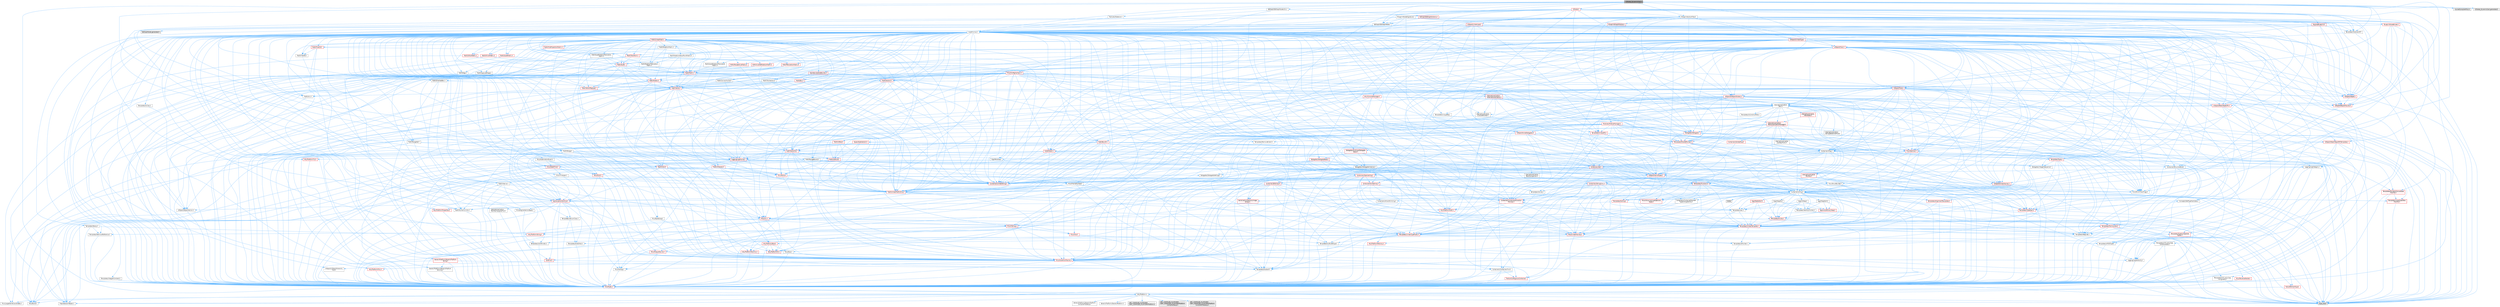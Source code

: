 digraph "K2Node_DynamicCast.h"
{
 // INTERACTIVE_SVG=YES
 // LATEX_PDF_SIZE
  bgcolor="transparent";
  edge [fontname=Helvetica,fontsize=10,labelfontname=Helvetica,labelfontsize=10];
  node [fontname=Helvetica,fontsize=10,shape=box,height=0.2,width=0.4];
  Node1 [id="Node000001",label="K2Node_DynamicCast.h",height=0.2,width=0.4,color="gray40", fillcolor="grey60", style="filled", fontcolor="black",tooltip=" "];
  Node1 -> Node2 [id="edge1_Node000001_Node000002",color="steelblue1",style="solid",tooltip=" "];
  Node2 [id="Node000002",label="BlueprintActionFilter.h",height=0.2,width=0.4,color="grey40", fillcolor="white", style="filled",URL="$d5/d2a/BlueprintActionFilter_8h.html",tooltip=" "];
  Node2 -> Node3 [id="edge2_Node000002_Node000003",color="steelblue1",style="solid",tooltip=" "];
  Node3 [id="Node000003",label="BlueprintGraphModule.h",height=0.2,width=0.4,color="red", fillcolor="#FFF0F0", style="filled",URL="$d8/d11/BlueprintGraphModule_8h.html",tooltip=" "];
  Node3 -> Node4 [id="edge3_Node000003_Node000004",color="steelblue1",style="solid",tooltip=" "];
  Node4 [id="Node000004",label="Containers/Array.h",height=0.2,width=0.4,color="grey40", fillcolor="white", style="filled",URL="$df/dd0/Array_8h.html",tooltip=" "];
  Node4 -> Node5 [id="edge4_Node000004_Node000005",color="steelblue1",style="solid",tooltip=" "];
  Node5 [id="Node000005",label="CoreTypes.h",height=0.2,width=0.4,color="red", fillcolor="#FFF0F0", style="filled",URL="$dc/dec/CoreTypes_8h.html",tooltip=" "];
  Node5 -> Node6 [id="edge5_Node000005_Node000006",color="steelblue1",style="solid",tooltip=" "];
  Node6 [id="Node000006",label="HAL/Platform.h",height=0.2,width=0.4,color="grey40", fillcolor="white", style="filled",URL="$d9/dd0/Platform_8h.html",tooltip=" "];
  Node6 -> Node7 [id="edge6_Node000006_Node000007",color="steelblue1",style="solid",tooltip=" "];
  Node7 [id="Node000007",label="Misc/Build.h",height=0.2,width=0.4,color="grey40", fillcolor="white", style="filled",URL="$d3/dbb/Build_8h.html",tooltip=" "];
  Node6 -> Node8 [id="edge7_Node000006_Node000008",color="steelblue1",style="solid",tooltip=" "];
  Node8 [id="Node000008",label="Misc/LargeWorldCoordinates.h",height=0.2,width=0.4,color="grey40", fillcolor="white", style="filled",URL="$d2/dcb/LargeWorldCoordinates_8h.html",tooltip=" "];
  Node6 -> Node9 [id="edge8_Node000006_Node000009",color="steelblue1",style="solid",tooltip=" "];
  Node9 [id="Node000009",label="type_traits",height=0.2,width=0.4,color="grey60", fillcolor="#E0E0E0", style="filled",tooltip=" "];
  Node6 -> Node10 [id="edge9_Node000006_Node000010",color="steelblue1",style="solid",tooltip=" "];
  Node10 [id="Node000010",label="PreprocessorHelpers.h",height=0.2,width=0.4,color="grey40", fillcolor="white", style="filled",URL="$db/ddb/PreprocessorHelpers_8h.html",tooltip=" "];
  Node6 -> Node11 [id="edge10_Node000006_Node000011",color="steelblue1",style="solid",tooltip=" "];
  Node11 [id="Node000011",label="UBT_COMPILED_PLATFORM\l/UBT_COMPILED_PLATFORMPlatform\lCompilerPreSetup.h",height=0.2,width=0.4,color="grey60", fillcolor="#E0E0E0", style="filled",tooltip=" "];
  Node6 -> Node12 [id="edge11_Node000006_Node000012",color="steelblue1",style="solid",tooltip=" "];
  Node12 [id="Node000012",label="GenericPlatform/GenericPlatform\lCompilerPreSetup.h",height=0.2,width=0.4,color="grey40", fillcolor="white", style="filled",URL="$d9/dc8/GenericPlatformCompilerPreSetup_8h.html",tooltip=" "];
  Node6 -> Node13 [id="edge12_Node000006_Node000013",color="steelblue1",style="solid",tooltip=" "];
  Node13 [id="Node000013",label="GenericPlatform/GenericPlatform.h",height=0.2,width=0.4,color="grey40", fillcolor="white", style="filled",URL="$d6/d84/GenericPlatform_8h.html",tooltip=" "];
  Node6 -> Node14 [id="edge13_Node000006_Node000014",color="steelblue1",style="solid",tooltip=" "];
  Node14 [id="Node000014",label="UBT_COMPILED_PLATFORM\l/UBT_COMPILED_PLATFORMPlatform.h",height=0.2,width=0.4,color="grey60", fillcolor="#E0E0E0", style="filled",tooltip=" "];
  Node6 -> Node15 [id="edge14_Node000006_Node000015",color="steelblue1",style="solid",tooltip=" "];
  Node15 [id="Node000015",label="UBT_COMPILED_PLATFORM\l/UBT_COMPILED_PLATFORMPlatform\lCompilerSetup.h",height=0.2,width=0.4,color="grey60", fillcolor="#E0E0E0", style="filled",tooltip=" "];
  Node4 -> Node19 [id="edge15_Node000004_Node000019",color="steelblue1",style="solid",tooltip=" "];
  Node19 [id="Node000019",label="Misc/AssertionMacros.h",height=0.2,width=0.4,color="red", fillcolor="#FFF0F0", style="filled",URL="$d0/dfa/AssertionMacros_8h.html",tooltip=" "];
  Node19 -> Node5 [id="edge16_Node000019_Node000005",color="steelblue1",style="solid",tooltip=" "];
  Node19 -> Node6 [id="edge17_Node000019_Node000006",color="steelblue1",style="solid",tooltip=" "];
  Node19 -> Node20 [id="edge18_Node000019_Node000020",color="steelblue1",style="solid",tooltip=" "];
  Node20 [id="Node000020",label="HAL/PlatformMisc.h",height=0.2,width=0.4,color="red", fillcolor="#FFF0F0", style="filled",URL="$d0/df5/PlatformMisc_8h.html",tooltip=" "];
  Node20 -> Node5 [id="edge19_Node000020_Node000005",color="steelblue1",style="solid",tooltip=" "];
  Node19 -> Node10 [id="edge20_Node000019_Node000010",color="steelblue1",style="solid",tooltip=" "];
  Node19 -> Node56 [id="edge21_Node000019_Node000056",color="steelblue1",style="solid",tooltip=" "];
  Node56 [id="Node000056",label="Templates/EnableIf.h",height=0.2,width=0.4,color="grey40", fillcolor="white", style="filled",URL="$d7/d60/EnableIf_8h.html",tooltip=" "];
  Node56 -> Node5 [id="edge22_Node000056_Node000005",color="steelblue1",style="solid",tooltip=" "];
  Node19 -> Node62 [id="edge23_Node000019_Node000062",color="steelblue1",style="solid",tooltip=" "];
  Node62 [id="Node000062",label="Misc/VarArgs.h",height=0.2,width=0.4,color="grey40", fillcolor="white", style="filled",URL="$d5/d6f/VarArgs_8h.html",tooltip=" "];
  Node62 -> Node5 [id="edge24_Node000062_Node000005",color="steelblue1",style="solid",tooltip=" "];
  Node4 -> Node70 [id="edge25_Node000004_Node000070",color="steelblue1",style="solid",tooltip=" "];
  Node70 [id="Node000070",label="Misc/IntrusiveUnsetOptional\lState.h",height=0.2,width=0.4,color="red", fillcolor="#FFF0F0", style="filled",URL="$d2/d0a/IntrusiveUnsetOptionalState_8h.html",tooltip=" "];
  Node4 -> Node72 [id="edge26_Node000004_Node000072",color="steelblue1",style="solid",tooltip=" "];
  Node72 [id="Node000072",label="Misc/ReverseIterate.h",height=0.2,width=0.4,color="red", fillcolor="#FFF0F0", style="filled",URL="$db/de3/ReverseIterate_8h.html",tooltip=" "];
  Node72 -> Node6 [id="edge27_Node000072_Node000006",color="steelblue1",style="solid",tooltip=" "];
  Node4 -> Node74 [id="edge28_Node000004_Node000074",color="steelblue1",style="solid",tooltip=" "];
  Node74 [id="Node000074",label="HAL/UnrealMemory.h",height=0.2,width=0.4,color="red", fillcolor="#FFF0F0", style="filled",URL="$d9/d96/UnrealMemory_8h.html",tooltip=" "];
  Node74 -> Node5 [id="edge29_Node000074_Node000005",color="steelblue1",style="solid",tooltip=" "];
  Node74 -> Node78 [id="edge30_Node000074_Node000078",color="steelblue1",style="solid",tooltip=" "];
  Node78 [id="Node000078",label="HAL/MemoryBase.h",height=0.2,width=0.4,color="red", fillcolor="#FFF0F0", style="filled",URL="$d6/d9f/MemoryBase_8h.html",tooltip=" "];
  Node78 -> Node5 [id="edge31_Node000078_Node000005",color="steelblue1",style="solid",tooltip=" "];
  Node78 -> Node49 [id="edge32_Node000078_Node000049",color="steelblue1",style="solid",tooltip=" "];
  Node49 [id="Node000049",label="HAL/PlatformAtomics.h",height=0.2,width=0.4,color="red", fillcolor="#FFF0F0", style="filled",URL="$d3/d36/PlatformAtomics_8h.html",tooltip=" "];
  Node49 -> Node5 [id="edge33_Node000049_Node000005",color="steelblue1",style="solid",tooltip=" "];
  Node78 -> Node32 [id="edge34_Node000078_Node000032",color="steelblue1",style="solid",tooltip=" "];
  Node32 [id="Node000032",label="HAL/PlatformCrt.h",height=0.2,width=0.4,color="red", fillcolor="#FFF0F0", style="filled",URL="$d8/d75/PlatformCrt_8h.html",tooltip=" "];
  Node78 -> Node79 [id="edge35_Node000078_Node000079",color="steelblue1",style="solid",tooltip=" "];
  Node79 [id="Node000079",label="Misc/Exec.h",height=0.2,width=0.4,color="grey40", fillcolor="white", style="filled",URL="$de/ddb/Exec_8h.html",tooltip=" "];
  Node79 -> Node5 [id="edge36_Node000079_Node000005",color="steelblue1",style="solid",tooltip=" "];
  Node79 -> Node19 [id="edge37_Node000079_Node000019",color="steelblue1",style="solid",tooltip=" "];
  Node78 -> Node80 [id="edge38_Node000078_Node000080",color="steelblue1",style="solid",tooltip=" "];
  Node80 [id="Node000080",label="Misc/OutputDevice.h",height=0.2,width=0.4,color="red", fillcolor="#FFF0F0", style="filled",URL="$d7/d32/OutputDevice_8h.html",tooltip=" "];
  Node80 -> Node27 [id="edge39_Node000080_Node000027",color="steelblue1",style="solid",tooltip=" "];
  Node27 [id="Node000027",label="CoreFwd.h",height=0.2,width=0.4,color="red", fillcolor="#FFF0F0", style="filled",URL="$d1/d1e/CoreFwd_8h.html",tooltip=" "];
  Node27 -> Node5 [id="edge40_Node000027_Node000005",color="steelblue1",style="solid",tooltip=" "];
  Node27 -> Node28 [id="edge41_Node000027_Node000028",color="steelblue1",style="solid",tooltip=" "];
  Node28 [id="Node000028",label="Containers/ContainersFwd.h",height=0.2,width=0.4,color="grey40", fillcolor="white", style="filled",URL="$d4/d0a/ContainersFwd_8h.html",tooltip=" "];
  Node28 -> Node6 [id="edge42_Node000028_Node000006",color="steelblue1",style="solid",tooltip=" "];
  Node28 -> Node5 [id="edge43_Node000028_Node000005",color="steelblue1",style="solid",tooltip=" "];
  Node28 -> Node25 [id="edge44_Node000028_Node000025",color="steelblue1",style="solid",tooltip=" "];
  Node25 [id="Node000025",label="Traits/IsContiguousContainer.h",height=0.2,width=0.4,color="red", fillcolor="#FFF0F0", style="filled",URL="$d5/d3c/IsContiguousContainer_8h.html",tooltip=" "];
  Node25 -> Node5 [id="edge45_Node000025_Node000005",color="steelblue1",style="solid",tooltip=" "];
  Node27 -> Node30 [id="edge46_Node000027_Node000030",color="steelblue1",style="solid",tooltip=" "];
  Node30 [id="Node000030",label="UObject/UObjectHierarchy\lFwd.h",height=0.2,width=0.4,color="grey40", fillcolor="white", style="filled",URL="$d3/d13/UObjectHierarchyFwd_8h.html",tooltip=" "];
  Node80 -> Node5 [id="edge47_Node000080_Node000005",color="steelblue1",style="solid",tooltip=" "];
  Node80 -> Node81 [id="edge48_Node000080_Node000081",color="steelblue1",style="solid",tooltip=" "];
  Node81 [id="Node000081",label="Logging/LogVerbosity.h",height=0.2,width=0.4,color="grey40", fillcolor="white", style="filled",URL="$d2/d8f/LogVerbosity_8h.html",tooltip=" "];
  Node81 -> Node5 [id="edge49_Node000081_Node000005",color="steelblue1",style="solid",tooltip=" "];
  Node80 -> Node62 [id="edge50_Node000080_Node000062",color="steelblue1",style="solid",tooltip=" "];
  Node74 -> Node91 [id="edge51_Node000074_Node000091",color="steelblue1",style="solid",tooltip=" "];
  Node91 [id="Node000091",label="HAL/PlatformMemory.h",height=0.2,width=0.4,color="red", fillcolor="#FFF0F0", style="filled",URL="$de/d68/PlatformMemory_8h.html",tooltip=" "];
  Node91 -> Node5 [id="edge52_Node000091_Node000005",color="steelblue1",style="solid",tooltip=" "];
  Node74 -> Node94 [id="edge53_Node000074_Node000094",color="steelblue1",style="solid",tooltip=" "];
  Node94 [id="Node000094",label="Templates/IsPointer.h",height=0.2,width=0.4,color="grey40", fillcolor="white", style="filled",URL="$d7/d05/IsPointer_8h.html",tooltip=" "];
  Node94 -> Node5 [id="edge54_Node000094_Node000005",color="steelblue1",style="solid",tooltip=" "];
  Node4 -> Node95 [id="edge55_Node000004_Node000095",color="steelblue1",style="solid",tooltip=" "];
  Node95 [id="Node000095",label="Templates/UnrealTypeTraits.h",height=0.2,width=0.4,color="red", fillcolor="#FFF0F0", style="filled",URL="$d2/d2d/UnrealTypeTraits_8h.html",tooltip=" "];
  Node95 -> Node5 [id="edge56_Node000095_Node000005",color="steelblue1",style="solid",tooltip=" "];
  Node95 -> Node94 [id="edge57_Node000095_Node000094",color="steelblue1",style="solid",tooltip=" "];
  Node95 -> Node19 [id="edge58_Node000095_Node000019",color="steelblue1",style="solid",tooltip=" "];
  Node95 -> Node87 [id="edge59_Node000095_Node000087",color="steelblue1",style="solid",tooltip=" "];
  Node87 [id="Node000087",label="Templates/AndOrNot.h",height=0.2,width=0.4,color="grey40", fillcolor="white", style="filled",URL="$db/d0a/AndOrNot_8h.html",tooltip=" "];
  Node87 -> Node5 [id="edge60_Node000087_Node000005",color="steelblue1",style="solid",tooltip=" "];
  Node95 -> Node56 [id="edge61_Node000095_Node000056",color="steelblue1",style="solid",tooltip=" "];
  Node95 -> Node96 [id="edge62_Node000095_Node000096",color="steelblue1",style="solid",tooltip=" "];
  Node96 [id="Node000096",label="Templates/IsArithmetic.h",height=0.2,width=0.4,color="grey40", fillcolor="white", style="filled",URL="$d2/d5d/IsArithmetic_8h.html",tooltip=" "];
  Node96 -> Node5 [id="edge63_Node000096_Node000005",color="steelblue1",style="solid",tooltip=" "];
  Node95 -> Node98 [id="edge64_Node000095_Node000098",color="steelblue1",style="solid",tooltip=" "];
  Node98 [id="Node000098",label="Templates/IsPODType.h",height=0.2,width=0.4,color="grey40", fillcolor="white", style="filled",URL="$d7/db1/IsPODType_8h.html",tooltip=" "];
  Node98 -> Node5 [id="edge65_Node000098_Node000005",color="steelblue1",style="solid",tooltip=" "];
  Node95 -> Node99 [id="edge66_Node000095_Node000099",color="steelblue1",style="solid",tooltip=" "];
  Node99 [id="Node000099",label="Templates/IsUECoreType.h",height=0.2,width=0.4,color="grey40", fillcolor="white", style="filled",URL="$d1/db8/IsUECoreType_8h.html",tooltip=" "];
  Node99 -> Node5 [id="edge67_Node000099_Node000005",color="steelblue1",style="solid",tooltip=" "];
  Node99 -> Node9 [id="edge68_Node000099_Node000009",color="steelblue1",style="solid",tooltip=" "];
  Node95 -> Node88 [id="edge69_Node000095_Node000088",color="steelblue1",style="solid",tooltip=" "];
  Node88 [id="Node000088",label="Templates/IsTriviallyCopy\lConstructible.h",height=0.2,width=0.4,color="grey40", fillcolor="white", style="filled",URL="$d3/d78/IsTriviallyCopyConstructible_8h.html",tooltip=" "];
  Node88 -> Node5 [id="edge70_Node000088_Node000005",color="steelblue1",style="solid",tooltip=" "];
  Node88 -> Node9 [id="edge71_Node000088_Node000009",color="steelblue1",style="solid",tooltip=" "];
  Node4 -> Node100 [id="edge72_Node000004_Node000100",color="steelblue1",style="solid",tooltip=" "];
  Node100 [id="Node000100",label="Templates/UnrealTemplate.h",height=0.2,width=0.4,color="red", fillcolor="#FFF0F0", style="filled",URL="$d4/d24/UnrealTemplate_8h.html",tooltip=" "];
  Node100 -> Node5 [id="edge73_Node000100_Node000005",color="steelblue1",style="solid",tooltip=" "];
  Node100 -> Node94 [id="edge74_Node000100_Node000094",color="steelblue1",style="solid",tooltip=" "];
  Node100 -> Node74 [id="edge75_Node000100_Node000074",color="steelblue1",style="solid",tooltip=" "];
  Node100 -> Node95 [id="edge76_Node000100_Node000095",color="steelblue1",style="solid",tooltip=" "];
  Node100 -> Node103 [id="edge77_Node000100_Node000103",color="steelblue1",style="solid",tooltip=" "];
  Node103 [id="Node000103",label="Templates/RemoveReference.h",height=0.2,width=0.4,color="grey40", fillcolor="white", style="filled",URL="$da/dbe/RemoveReference_8h.html",tooltip=" "];
  Node103 -> Node5 [id="edge78_Node000103_Node000005",color="steelblue1",style="solid",tooltip=" "];
  Node100 -> Node64 [id="edge79_Node000100_Node000064",color="steelblue1",style="solid",tooltip=" "];
  Node64 [id="Node000064",label="Templates/Requires.h",height=0.2,width=0.4,color="grey40", fillcolor="white", style="filled",URL="$dc/d96/Requires_8h.html",tooltip=" "];
  Node64 -> Node56 [id="edge80_Node000064_Node000056",color="steelblue1",style="solid",tooltip=" "];
  Node64 -> Node9 [id="edge81_Node000064_Node000009",color="steelblue1",style="solid",tooltip=" "];
  Node100 -> Node104 [id="edge82_Node000100_Node000104",color="steelblue1",style="solid",tooltip=" "];
  Node104 [id="Node000104",label="Templates/TypeCompatible\lBytes.h",height=0.2,width=0.4,color="red", fillcolor="#FFF0F0", style="filled",URL="$df/d0a/TypeCompatibleBytes_8h.html",tooltip=" "];
  Node104 -> Node5 [id="edge83_Node000104_Node000005",color="steelblue1",style="solid",tooltip=" "];
  Node104 -> Node9 [id="edge84_Node000104_Node000009",color="steelblue1",style="solid",tooltip=" "];
  Node100 -> Node25 [id="edge85_Node000100_Node000025",color="steelblue1",style="solid",tooltip=" "];
  Node100 -> Node9 [id="edge86_Node000100_Node000009",color="steelblue1",style="solid",tooltip=" "];
  Node4 -> Node106 [id="edge87_Node000004_Node000106",color="steelblue1",style="solid",tooltip=" "];
  Node106 [id="Node000106",label="Containers/AllowShrinking.h",height=0.2,width=0.4,color="grey40", fillcolor="white", style="filled",URL="$d7/d1a/AllowShrinking_8h.html",tooltip=" "];
  Node106 -> Node5 [id="edge88_Node000106_Node000005",color="steelblue1",style="solid",tooltip=" "];
  Node4 -> Node107 [id="edge89_Node000004_Node000107",color="steelblue1",style="solid",tooltip=" "];
  Node107 [id="Node000107",label="Containers/ContainerAllocation\lPolicies.h",height=0.2,width=0.4,color="red", fillcolor="#FFF0F0", style="filled",URL="$d7/dff/ContainerAllocationPolicies_8h.html",tooltip=" "];
  Node107 -> Node5 [id="edge90_Node000107_Node000005",color="steelblue1",style="solid",tooltip=" "];
  Node107 -> Node107 [id="edge91_Node000107_Node000107",color="steelblue1",style="solid",tooltip=" "];
  Node107 -> Node109 [id="edge92_Node000107_Node000109",color="steelblue1",style="solid",tooltip=" "];
  Node109 [id="Node000109",label="HAL/PlatformMath.h",height=0.2,width=0.4,color="red", fillcolor="#FFF0F0", style="filled",URL="$dc/d53/PlatformMath_8h.html",tooltip=" "];
  Node109 -> Node5 [id="edge93_Node000109_Node000005",color="steelblue1",style="solid",tooltip=" "];
  Node107 -> Node74 [id="edge94_Node000107_Node000074",color="steelblue1",style="solid",tooltip=" "];
  Node107 -> Node42 [id="edge95_Node000107_Node000042",color="steelblue1",style="solid",tooltip=" "];
  Node42 [id="Node000042",label="Math/NumericLimits.h",height=0.2,width=0.4,color="grey40", fillcolor="white", style="filled",URL="$df/d1b/NumericLimits_8h.html",tooltip=" "];
  Node42 -> Node5 [id="edge96_Node000042_Node000005",color="steelblue1",style="solid",tooltip=" "];
  Node107 -> Node19 [id="edge97_Node000107_Node000019",color="steelblue1",style="solid",tooltip=" "];
  Node107 -> Node118 [id="edge98_Node000107_Node000118",color="steelblue1",style="solid",tooltip=" "];
  Node118 [id="Node000118",label="Templates/MemoryOps.h",height=0.2,width=0.4,color="red", fillcolor="#FFF0F0", style="filled",URL="$db/dea/MemoryOps_8h.html",tooltip=" "];
  Node118 -> Node5 [id="edge99_Node000118_Node000005",color="steelblue1",style="solid",tooltip=" "];
  Node118 -> Node74 [id="edge100_Node000118_Node000074",color="steelblue1",style="solid",tooltip=" "];
  Node118 -> Node89 [id="edge101_Node000118_Node000089",color="steelblue1",style="solid",tooltip=" "];
  Node89 [id="Node000089",label="Templates/IsTriviallyCopy\lAssignable.h",height=0.2,width=0.4,color="grey40", fillcolor="white", style="filled",URL="$d2/df2/IsTriviallyCopyAssignable_8h.html",tooltip=" "];
  Node89 -> Node5 [id="edge102_Node000089_Node000005",color="steelblue1",style="solid",tooltip=" "];
  Node89 -> Node9 [id="edge103_Node000089_Node000009",color="steelblue1",style="solid",tooltip=" "];
  Node118 -> Node88 [id="edge104_Node000118_Node000088",color="steelblue1",style="solid",tooltip=" "];
  Node118 -> Node64 [id="edge105_Node000118_Node000064",color="steelblue1",style="solid",tooltip=" "];
  Node118 -> Node95 [id="edge106_Node000118_Node000095",color="steelblue1",style="solid",tooltip=" "];
  Node118 -> Node9 [id="edge107_Node000118_Node000009",color="steelblue1",style="solid",tooltip=" "];
  Node107 -> Node104 [id="edge108_Node000107_Node000104",color="steelblue1",style="solid",tooltip=" "];
  Node107 -> Node9 [id="edge109_Node000107_Node000009",color="steelblue1",style="solid",tooltip=" "];
  Node4 -> Node119 [id="edge110_Node000004_Node000119",color="steelblue1",style="solid",tooltip=" "];
  Node119 [id="Node000119",label="Containers/ContainerElement\lTypeCompatibility.h",height=0.2,width=0.4,color="grey40", fillcolor="white", style="filled",URL="$df/ddf/ContainerElementTypeCompatibility_8h.html",tooltip=" "];
  Node119 -> Node5 [id="edge111_Node000119_Node000005",color="steelblue1",style="solid",tooltip=" "];
  Node119 -> Node95 [id="edge112_Node000119_Node000095",color="steelblue1",style="solid",tooltip=" "];
  Node4 -> Node120 [id="edge113_Node000004_Node000120",color="steelblue1",style="solid",tooltip=" "];
  Node120 [id="Node000120",label="Serialization/Archive.h",height=0.2,width=0.4,color="red", fillcolor="#FFF0F0", style="filled",URL="$d7/d3b/Archive_8h.html",tooltip=" "];
  Node120 -> Node27 [id="edge114_Node000120_Node000027",color="steelblue1",style="solid",tooltip=" "];
  Node120 -> Node5 [id="edge115_Node000120_Node000005",color="steelblue1",style="solid",tooltip=" "];
  Node120 -> Node121 [id="edge116_Node000120_Node000121",color="steelblue1",style="solid",tooltip=" "];
  Node121 [id="Node000121",label="HAL/PlatformProperties.h",height=0.2,width=0.4,color="red", fillcolor="#FFF0F0", style="filled",URL="$d9/db0/PlatformProperties_8h.html",tooltip=" "];
  Node121 -> Node5 [id="edge117_Node000121_Node000005",color="steelblue1",style="solid",tooltip=" "];
  Node120 -> Node124 [id="edge118_Node000120_Node000124",color="steelblue1",style="solid",tooltip=" "];
  Node124 [id="Node000124",label="Internationalization\l/TextNamespaceFwd.h",height=0.2,width=0.4,color="grey40", fillcolor="white", style="filled",URL="$d8/d97/TextNamespaceFwd_8h.html",tooltip=" "];
  Node124 -> Node5 [id="edge119_Node000124_Node000005",color="steelblue1",style="solid",tooltip=" "];
  Node120 -> Node19 [id="edge120_Node000120_Node000019",color="steelblue1",style="solid",tooltip=" "];
  Node120 -> Node7 [id="edge121_Node000120_Node000007",color="steelblue1",style="solid",tooltip=" "];
  Node120 -> Node125 [id="edge122_Node000120_Node000125",color="steelblue1",style="solid",tooltip=" "];
  Node125 [id="Node000125",label="Misc/EngineVersionBase.h",height=0.2,width=0.4,color="grey40", fillcolor="white", style="filled",URL="$d5/d2b/EngineVersionBase_8h.html",tooltip=" "];
  Node125 -> Node5 [id="edge123_Node000125_Node000005",color="steelblue1",style="solid",tooltip=" "];
  Node120 -> Node62 [id="edge124_Node000120_Node000062",color="steelblue1",style="solid",tooltip=" "];
  Node120 -> Node56 [id="edge125_Node000120_Node000056",color="steelblue1",style="solid",tooltip=" "];
  Node120 -> Node128 [id="edge126_Node000120_Node000128",color="steelblue1",style="solid",tooltip=" "];
  Node128 [id="Node000128",label="Templates/IsEnumClass.h",height=0.2,width=0.4,color="grey40", fillcolor="white", style="filled",URL="$d7/d15/IsEnumClass_8h.html",tooltip=" "];
  Node128 -> Node5 [id="edge127_Node000128_Node000005",color="steelblue1",style="solid",tooltip=" "];
  Node128 -> Node87 [id="edge128_Node000128_Node000087",color="steelblue1",style="solid",tooltip=" "];
  Node120 -> Node100 [id="edge129_Node000120_Node000100",color="steelblue1",style="solid",tooltip=" "];
  Node120 -> Node129 [id="edge130_Node000120_Node000129",color="steelblue1",style="solid",tooltip=" "];
  Node129 [id="Node000129",label="UObject/ObjectVersion.h",height=0.2,width=0.4,color="grey40", fillcolor="white", style="filled",URL="$da/d63/ObjectVersion_8h.html",tooltip=" "];
  Node129 -> Node5 [id="edge131_Node000129_Node000005",color="steelblue1",style="solid",tooltip=" "];
  Node4 -> Node130 [id="edge132_Node000004_Node000130",color="steelblue1",style="solid",tooltip=" "];
  Node130 [id="Node000130",label="Serialization/MemoryImage\lWriter.h",height=0.2,width=0.4,color="red", fillcolor="#FFF0F0", style="filled",URL="$d0/d08/MemoryImageWriter_8h.html",tooltip=" "];
  Node130 -> Node5 [id="edge133_Node000130_Node000005",color="steelblue1",style="solid",tooltip=" "];
  Node4 -> Node144 [id="edge134_Node000004_Node000144",color="steelblue1",style="solid",tooltip=" "];
  Node144 [id="Node000144",label="Algo/Heapify.h",height=0.2,width=0.4,color="grey40", fillcolor="white", style="filled",URL="$d0/d2a/Heapify_8h.html",tooltip=" "];
  Node144 -> Node145 [id="edge135_Node000144_Node000145",color="steelblue1",style="solid",tooltip=" "];
  Node145 [id="Node000145",label="Algo/Impl/BinaryHeap.h",height=0.2,width=0.4,color="red", fillcolor="#FFF0F0", style="filled",URL="$d7/da3/Algo_2Impl_2BinaryHeap_8h.html",tooltip=" "];
  Node145 -> Node146 [id="edge136_Node000145_Node000146",color="steelblue1",style="solid",tooltip=" "];
  Node146 [id="Node000146",label="Templates/Invoke.h",height=0.2,width=0.4,color="red", fillcolor="#FFF0F0", style="filled",URL="$d7/deb/Invoke_8h.html",tooltip=" "];
  Node146 -> Node5 [id="edge137_Node000146_Node000005",color="steelblue1",style="solid",tooltip=" "];
  Node146 -> Node100 [id="edge138_Node000146_Node000100",color="steelblue1",style="solid",tooltip=" "];
  Node146 -> Node9 [id="edge139_Node000146_Node000009",color="steelblue1",style="solid",tooltip=" "];
  Node145 -> Node9 [id="edge140_Node000145_Node000009",color="steelblue1",style="solid",tooltip=" "];
  Node144 -> Node150 [id="edge141_Node000144_Node000150",color="steelblue1",style="solid",tooltip=" "];
  Node150 [id="Node000150",label="Templates/IdentityFunctor.h",height=0.2,width=0.4,color="grey40", fillcolor="white", style="filled",URL="$d7/d2e/IdentityFunctor_8h.html",tooltip=" "];
  Node150 -> Node6 [id="edge142_Node000150_Node000006",color="steelblue1",style="solid",tooltip=" "];
  Node144 -> Node146 [id="edge143_Node000144_Node000146",color="steelblue1",style="solid",tooltip=" "];
  Node144 -> Node151 [id="edge144_Node000144_Node000151",color="steelblue1",style="solid",tooltip=" "];
  Node151 [id="Node000151",label="Templates/Less.h",height=0.2,width=0.4,color="grey40", fillcolor="white", style="filled",URL="$de/dc8/Less_8h.html",tooltip=" "];
  Node151 -> Node5 [id="edge145_Node000151_Node000005",color="steelblue1",style="solid",tooltip=" "];
  Node151 -> Node100 [id="edge146_Node000151_Node000100",color="steelblue1",style="solid",tooltip=" "];
  Node144 -> Node100 [id="edge147_Node000144_Node000100",color="steelblue1",style="solid",tooltip=" "];
  Node4 -> Node152 [id="edge148_Node000004_Node000152",color="steelblue1",style="solid",tooltip=" "];
  Node152 [id="Node000152",label="Algo/HeapSort.h",height=0.2,width=0.4,color="grey40", fillcolor="white", style="filled",URL="$d3/d92/HeapSort_8h.html",tooltip=" "];
  Node152 -> Node145 [id="edge149_Node000152_Node000145",color="steelblue1",style="solid",tooltip=" "];
  Node152 -> Node150 [id="edge150_Node000152_Node000150",color="steelblue1",style="solid",tooltip=" "];
  Node152 -> Node151 [id="edge151_Node000152_Node000151",color="steelblue1",style="solid",tooltip=" "];
  Node152 -> Node100 [id="edge152_Node000152_Node000100",color="steelblue1",style="solid",tooltip=" "];
  Node4 -> Node153 [id="edge153_Node000004_Node000153",color="steelblue1",style="solid",tooltip=" "];
  Node153 [id="Node000153",label="Algo/IsHeap.h",height=0.2,width=0.4,color="grey40", fillcolor="white", style="filled",URL="$de/d32/IsHeap_8h.html",tooltip=" "];
  Node153 -> Node145 [id="edge154_Node000153_Node000145",color="steelblue1",style="solid",tooltip=" "];
  Node153 -> Node150 [id="edge155_Node000153_Node000150",color="steelblue1",style="solid",tooltip=" "];
  Node153 -> Node146 [id="edge156_Node000153_Node000146",color="steelblue1",style="solid",tooltip=" "];
  Node153 -> Node151 [id="edge157_Node000153_Node000151",color="steelblue1",style="solid",tooltip=" "];
  Node153 -> Node100 [id="edge158_Node000153_Node000100",color="steelblue1",style="solid",tooltip=" "];
  Node4 -> Node145 [id="edge159_Node000004_Node000145",color="steelblue1",style="solid",tooltip=" "];
  Node4 -> Node154 [id="edge160_Node000004_Node000154",color="steelblue1",style="solid",tooltip=" "];
  Node154 [id="Node000154",label="Algo/StableSort.h",height=0.2,width=0.4,color="red", fillcolor="#FFF0F0", style="filled",URL="$d7/d3c/StableSort_8h.html",tooltip=" "];
  Node154 -> Node150 [id="edge161_Node000154_Node000150",color="steelblue1",style="solid",tooltip=" "];
  Node154 -> Node146 [id="edge162_Node000154_Node000146",color="steelblue1",style="solid",tooltip=" "];
  Node154 -> Node151 [id="edge163_Node000154_Node000151",color="steelblue1",style="solid",tooltip=" "];
  Node154 -> Node100 [id="edge164_Node000154_Node000100",color="steelblue1",style="solid",tooltip=" "];
  Node4 -> Node157 [id="edge165_Node000004_Node000157",color="steelblue1",style="solid",tooltip=" "];
  Node157 [id="Node000157",label="Concepts/GetTypeHashable.h",height=0.2,width=0.4,color="grey40", fillcolor="white", style="filled",URL="$d3/da2/GetTypeHashable_8h.html",tooltip=" "];
  Node157 -> Node5 [id="edge166_Node000157_Node000005",color="steelblue1",style="solid",tooltip=" "];
  Node157 -> Node135 [id="edge167_Node000157_Node000135",color="steelblue1",style="solid",tooltip=" "];
  Node135 [id="Node000135",label="Templates/TypeHash.h",height=0.2,width=0.4,color="red", fillcolor="#FFF0F0", style="filled",URL="$d1/d62/TypeHash_8h.html",tooltip=" "];
  Node135 -> Node5 [id="edge168_Node000135_Node000005",color="steelblue1",style="solid",tooltip=" "];
  Node135 -> Node64 [id="edge169_Node000135_Node000064",color="steelblue1",style="solid",tooltip=" "];
  Node135 -> Node136 [id="edge170_Node000135_Node000136",color="steelblue1",style="solid",tooltip=" "];
  Node136 [id="Node000136",label="Misc/Crc.h",height=0.2,width=0.4,color="red", fillcolor="#FFF0F0", style="filled",URL="$d4/dd2/Crc_8h.html",tooltip=" "];
  Node136 -> Node5 [id="edge171_Node000136_Node000005",color="steelblue1",style="solid",tooltip=" "];
  Node136 -> Node76 [id="edge172_Node000136_Node000076",color="steelblue1",style="solid",tooltip=" "];
  Node76 [id="Node000076",label="HAL/PlatformString.h",height=0.2,width=0.4,color="red", fillcolor="#FFF0F0", style="filled",URL="$db/db5/PlatformString_8h.html",tooltip=" "];
  Node76 -> Node5 [id="edge173_Node000076_Node000005",color="steelblue1",style="solid",tooltip=" "];
  Node136 -> Node19 [id="edge174_Node000136_Node000019",color="steelblue1",style="solid",tooltip=" "];
  Node136 -> Node137 [id="edge175_Node000136_Node000137",color="steelblue1",style="solid",tooltip=" "];
  Node137 [id="Node000137",label="Misc/CString.h",height=0.2,width=0.4,color="red", fillcolor="#FFF0F0", style="filled",URL="$d2/d49/CString_8h.html",tooltip=" "];
  Node137 -> Node5 [id="edge176_Node000137_Node000005",color="steelblue1",style="solid",tooltip=" "];
  Node137 -> Node32 [id="edge177_Node000137_Node000032",color="steelblue1",style="solid",tooltip=" "];
  Node137 -> Node76 [id="edge178_Node000137_Node000076",color="steelblue1",style="solid",tooltip=" "];
  Node137 -> Node19 [id="edge179_Node000137_Node000019",color="steelblue1",style="solid",tooltip=" "];
  Node137 -> Node138 [id="edge180_Node000137_Node000138",color="steelblue1",style="solid",tooltip=" "];
  Node138 [id="Node000138",label="Misc/Char.h",height=0.2,width=0.4,color="red", fillcolor="#FFF0F0", style="filled",URL="$d0/d58/Char_8h.html",tooltip=" "];
  Node138 -> Node5 [id="edge181_Node000138_Node000005",color="steelblue1",style="solid",tooltip=" "];
  Node138 -> Node9 [id="edge182_Node000138_Node000009",color="steelblue1",style="solid",tooltip=" "];
  Node137 -> Node62 [id="edge183_Node000137_Node000062",color="steelblue1",style="solid",tooltip=" "];
  Node136 -> Node138 [id="edge184_Node000136_Node000138",color="steelblue1",style="solid",tooltip=" "];
  Node136 -> Node95 [id="edge185_Node000136_Node000095",color="steelblue1",style="solid",tooltip=" "];
  Node135 -> Node9 [id="edge186_Node000135_Node000009",color="steelblue1",style="solid",tooltip=" "];
  Node4 -> Node150 [id="edge187_Node000004_Node000150",color="steelblue1",style="solid",tooltip=" "];
  Node4 -> Node146 [id="edge188_Node000004_Node000146",color="steelblue1",style="solid",tooltip=" "];
  Node4 -> Node151 [id="edge189_Node000004_Node000151",color="steelblue1",style="solid",tooltip=" "];
  Node4 -> Node158 [id="edge190_Node000004_Node000158",color="steelblue1",style="solid",tooltip=" "];
  Node158 [id="Node000158",label="Templates/LosesQualifiers\lFromTo.h",height=0.2,width=0.4,color="red", fillcolor="#FFF0F0", style="filled",URL="$d2/db3/LosesQualifiersFromTo_8h.html",tooltip=" "];
  Node158 -> Node9 [id="edge191_Node000158_Node000009",color="steelblue1",style="solid",tooltip=" "];
  Node4 -> Node64 [id="edge192_Node000004_Node000064",color="steelblue1",style="solid",tooltip=" "];
  Node4 -> Node159 [id="edge193_Node000004_Node000159",color="steelblue1",style="solid",tooltip=" "];
  Node159 [id="Node000159",label="Templates/Sorting.h",height=0.2,width=0.4,color="red", fillcolor="#FFF0F0", style="filled",URL="$d3/d9e/Sorting_8h.html",tooltip=" "];
  Node159 -> Node5 [id="edge194_Node000159_Node000005",color="steelblue1",style="solid",tooltip=" "];
  Node159 -> Node109 [id="edge195_Node000159_Node000109",color="steelblue1",style="solid",tooltip=" "];
  Node159 -> Node151 [id="edge196_Node000159_Node000151",color="steelblue1",style="solid",tooltip=" "];
  Node4 -> Node163 [id="edge197_Node000004_Node000163",color="steelblue1",style="solid",tooltip=" "];
  Node163 [id="Node000163",label="Templates/AlignmentTemplates.h",height=0.2,width=0.4,color="red", fillcolor="#FFF0F0", style="filled",URL="$dd/d32/AlignmentTemplates_8h.html",tooltip=" "];
  Node163 -> Node5 [id="edge198_Node000163_Node000005",color="steelblue1",style="solid",tooltip=" "];
  Node163 -> Node94 [id="edge199_Node000163_Node000094",color="steelblue1",style="solid",tooltip=" "];
  Node4 -> Node23 [id="edge200_Node000004_Node000023",color="steelblue1",style="solid",tooltip=" "];
  Node23 [id="Node000023",label="Traits/ElementType.h",height=0.2,width=0.4,color="red", fillcolor="#FFF0F0", style="filled",URL="$d5/d4f/ElementType_8h.html",tooltip=" "];
  Node23 -> Node6 [id="edge201_Node000023_Node000006",color="steelblue1",style="solid",tooltip=" "];
  Node23 -> Node9 [id="edge202_Node000023_Node000009",color="steelblue1",style="solid",tooltip=" "];
  Node4 -> Node115 [id="edge203_Node000004_Node000115",color="steelblue1",style="solid",tooltip=" "];
  Node115 [id="Node000115",label="limits",height=0.2,width=0.4,color="grey60", fillcolor="#E0E0E0", style="filled",tooltip=" "];
  Node4 -> Node9 [id="edge204_Node000004_Node000009",color="steelblue1",style="solid",tooltip=" "];
  Node3 -> Node164 [id="edge205_Node000003_Node000164",color="steelblue1",style="solid",tooltip=" "];
  Node164 [id="Node000164",label="CoreMinimal.h",height=0.2,width=0.4,color="grey40", fillcolor="white", style="filled",URL="$d7/d67/CoreMinimal_8h.html",tooltip=" "];
  Node164 -> Node5 [id="edge206_Node000164_Node000005",color="steelblue1",style="solid",tooltip=" "];
  Node164 -> Node27 [id="edge207_Node000164_Node000027",color="steelblue1",style="solid",tooltip=" "];
  Node164 -> Node30 [id="edge208_Node000164_Node000030",color="steelblue1",style="solid",tooltip=" "];
  Node164 -> Node28 [id="edge209_Node000164_Node000028",color="steelblue1",style="solid",tooltip=" "];
  Node164 -> Node62 [id="edge210_Node000164_Node000062",color="steelblue1",style="solid",tooltip=" "];
  Node164 -> Node81 [id="edge211_Node000164_Node000081",color="steelblue1",style="solid",tooltip=" "];
  Node164 -> Node80 [id="edge212_Node000164_Node000080",color="steelblue1",style="solid",tooltip=" "];
  Node164 -> Node32 [id="edge213_Node000164_Node000032",color="steelblue1",style="solid",tooltip=" "];
  Node164 -> Node20 [id="edge214_Node000164_Node000020",color="steelblue1",style="solid",tooltip=" "];
  Node164 -> Node19 [id="edge215_Node000164_Node000019",color="steelblue1",style="solid",tooltip=" "];
  Node164 -> Node94 [id="edge216_Node000164_Node000094",color="steelblue1",style="solid",tooltip=" "];
  Node164 -> Node91 [id="edge217_Node000164_Node000091",color="steelblue1",style="solid",tooltip=" "];
  Node164 -> Node49 [id="edge218_Node000164_Node000049",color="steelblue1",style="solid",tooltip=" "];
  Node164 -> Node79 [id="edge219_Node000164_Node000079",color="steelblue1",style="solid",tooltip=" "];
  Node164 -> Node78 [id="edge220_Node000164_Node000078",color="steelblue1",style="solid",tooltip=" "];
  Node164 -> Node74 [id="edge221_Node000164_Node000074",color="steelblue1",style="solid",tooltip=" "];
  Node164 -> Node96 [id="edge222_Node000164_Node000096",color="steelblue1",style="solid",tooltip=" "];
  Node164 -> Node87 [id="edge223_Node000164_Node000087",color="steelblue1",style="solid",tooltip=" "];
  Node164 -> Node98 [id="edge224_Node000164_Node000098",color="steelblue1",style="solid",tooltip=" "];
  Node164 -> Node99 [id="edge225_Node000164_Node000099",color="steelblue1",style="solid",tooltip=" "];
  Node164 -> Node88 [id="edge226_Node000164_Node000088",color="steelblue1",style="solid",tooltip=" "];
  Node164 -> Node95 [id="edge227_Node000164_Node000095",color="steelblue1",style="solid",tooltip=" "];
  Node164 -> Node56 [id="edge228_Node000164_Node000056",color="steelblue1",style="solid",tooltip=" "];
  Node164 -> Node103 [id="edge229_Node000164_Node000103",color="steelblue1",style="solid",tooltip=" "];
  Node164 -> Node165 [id="edge230_Node000164_Node000165",color="steelblue1",style="solid",tooltip=" "];
  Node165 [id="Node000165",label="Templates/IntegralConstant.h",height=0.2,width=0.4,color="grey40", fillcolor="white", style="filled",URL="$db/d1b/IntegralConstant_8h.html",tooltip=" "];
  Node165 -> Node5 [id="edge231_Node000165_Node000005",color="steelblue1",style="solid",tooltip=" "];
  Node164 -> Node166 [id="edge232_Node000164_Node000166",color="steelblue1",style="solid",tooltip=" "];
  Node166 [id="Node000166",label="Templates/IsClass.h",height=0.2,width=0.4,color="grey40", fillcolor="white", style="filled",URL="$db/dcb/IsClass_8h.html",tooltip=" "];
  Node166 -> Node5 [id="edge233_Node000166_Node000005",color="steelblue1",style="solid",tooltip=" "];
  Node164 -> Node104 [id="edge234_Node000164_Node000104",color="steelblue1",style="solid",tooltip=" "];
  Node164 -> Node25 [id="edge235_Node000164_Node000025",color="steelblue1",style="solid",tooltip=" "];
  Node164 -> Node100 [id="edge236_Node000164_Node000100",color="steelblue1",style="solid",tooltip=" "];
  Node164 -> Node42 [id="edge237_Node000164_Node000042",color="steelblue1",style="solid",tooltip=" "];
  Node164 -> Node109 [id="edge238_Node000164_Node000109",color="steelblue1",style="solid",tooltip=" "];
  Node164 -> Node89 [id="edge239_Node000164_Node000089",color="steelblue1",style="solid",tooltip=" "];
  Node164 -> Node118 [id="edge240_Node000164_Node000118",color="steelblue1",style="solid",tooltip=" "];
  Node164 -> Node107 [id="edge241_Node000164_Node000107",color="steelblue1",style="solid",tooltip=" "];
  Node164 -> Node128 [id="edge242_Node000164_Node000128",color="steelblue1",style="solid",tooltip=" "];
  Node164 -> Node121 [id="edge243_Node000164_Node000121",color="steelblue1",style="solid",tooltip=" "];
  Node164 -> Node125 [id="edge244_Node000164_Node000125",color="steelblue1",style="solid",tooltip=" "];
  Node164 -> Node124 [id="edge245_Node000164_Node000124",color="steelblue1",style="solid",tooltip=" "];
  Node164 -> Node120 [id="edge246_Node000164_Node000120",color="steelblue1",style="solid",tooltip=" "];
  Node164 -> Node151 [id="edge247_Node000164_Node000151",color="steelblue1",style="solid",tooltip=" "];
  Node164 -> Node159 [id="edge248_Node000164_Node000159",color="steelblue1",style="solid",tooltip=" "];
  Node164 -> Node138 [id="edge249_Node000164_Node000138",color="steelblue1",style="solid",tooltip=" "];
  Node164 -> Node167 [id="edge250_Node000164_Node000167",color="steelblue1",style="solid",tooltip=" "];
  Node167 [id="Node000167",label="GenericPlatform/GenericPlatform\lStricmp.h",height=0.2,width=0.4,color="grey40", fillcolor="white", style="filled",URL="$d2/d86/GenericPlatformStricmp_8h.html",tooltip=" "];
  Node167 -> Node5 [id="edge251_Node000167_Node000005",color="steelblue1",style="solid",tooltip=" "];
  Node164 -> Node168 [id="edge252_Node000164_Node000168",color="steelblue1",style="solid",tooltip=" "];
  Node168 [id="Node000168",label="GenericPlatform/GenericPlatform\lString.h",height=0.2,width=0.4,color="red", fillcolor="#FFF0F0", style="filled",URL="$dd/d20/GenericPlatformString_8h.html",tooltip=" "];
  Node168 -> Node5 [id="edge253_Node000168_Node000005",color="steelblue1",style="solid",tooltip=" "];
  Node168 -> Node167 [id="edge254_Node000168_Node000167",color="steelblue1",style="solid",tooltip=" "];
  Node168 -> Node56 [id="edge255_Node000168_Node000056",color="steelblue1",style="solid",tooltip=" "];
  Node168 -> Node9 [id="edge256_Node000168_Node000009",color="steelblue1",style="solid",tooltip=" "];
  Node164 -> Node76 [id="edge257_Node000164_Node000076",color="steelblue1",style="solid",tooltip=" "];
  Node164 -> Node137 [id="edge258_Node000164_Node000137",color="steelblue1",style="solid",tooltip=" "];
  Node164 -> Node136 [id="edge259_Node000164_Node000136",color="steelblue1",style="solid",tooltip=" "];
  Node164 -> Node162 [id="edge260_Node000164_Node000162",color="steelblue1",style="solid",tooltip=" "];
  Node162 [id="Node000162",label="Math/UnrealMathUtility.h",height=0.2,width=0.4,color="red", fillcolor="#FFF0F0", style="filled",URL="$db/db8/UnrealMathUtility_8h.html",tooltip=" "];
  Node162 -> Node5 [id="edge261_Node000162_Node000005",color="steelblue1",style="solid",tooltip=" "];
  Node162 -> Node19 [id="edge262_Node000162_Node000019",color="steelblue1",style="solid",tooltip=" "];
  Node162 -> Node109 [id="edge263_Node000162_Node000109",color="steelblue1",style="solid",tooltip=" "];
  Node162 -> Node64 [id="edge264_Node000162_Node000064",color="steelblue1",style="solid",tooltip=" "];
  Node164 -> Node171 [id="edge265_Node000164_Node000171",color="steelblue1",style="solid",tooltip=" "];
  Node171 [id="Node000171",label="Containers/UnrealString.h",height=0.2,width=0.4,color="red", fillcolor="#FFF0F0", style="filled",URL="$d5/dba/UnrealString_8h.html",tooltip=" "];
  Node164 -> Node4 [id="edge266_Node000164_Node000004",color="steelblue1",style="solid",tooltip=" "];
  Node164 -> Node175 [id="edge267_Node000164_Node000175",color="steelblue1",style="solid",tooltip=" "];
  Node175 [id="Node000175",label="Misc/FrameNumber.h",height=0.2,width=0.4,color="grey40", fillcolor="white", style="filled",URL="$dd/dbd/FrameNumber_8h.html",tooltip=" "];
  Node175 -> Node5 [id="edge268_Node000175_Node000005",color="steelblue1",style="solid",tooltip=" "];
  Node175 -> Node42 [id="edge269_Node000175_Node000042",color="steelblue1",style="solid",tooltip=" "];
  Node175 -> Node162 [id="edge270_Node000175_Node000162",color="steelblue1",style="solid",tooltip=" "];
  Node175 -> Node56 [id="edge271_Node000175_Node000056",color="steelblue1",style="solid",tooltip=" "];
  Node175 -> Node95 [id="edge272_Node000175_Node000095",color="steelblue1",style="solid",tooltip=" "];
  Node164 -> Node176 [id="edge273_Node000164_Node000176",color="steelblue1",style="solid",tooltip=" "];
  Node176 [id="Node000176",label="Misc/Timespan.h",height=0.2,width=0.4,color="grey40", fillcolor="white", style="filled",URL="$da/dd9/Timespan_8h.html",tooltip=" "];
  Node176 -> Node5 [id="edge274_Node000176_Node000005",color="steelblue1",style="solid",tooltip=" "];
  Node176 -> Node177 [id="edge275_Node000176_Node000177",color="steelblue1",style="solid",tooltip=" "];
  Node177 [id="Node000177",label="Math/Interval.h",height=0.2,width=0.4,color="grey40", fillcolor="white", style="filled",URL="$d1/d55/Interval_8h.html",tooltip=" "];
  Node177 -> Node5 [id="edge276_Node000177_Node000005",color="steelblue1",style="solid",tooltip=" "];
  Node177 -> Node96 [id="edge277_Node000177_Node000096",color="steelblue1",style="solid",tooltip=" "];
  Node177 -> Node95 [id="edge278_Node000177_Node000095",color="steelblue1",style="solid",tooltip=" "];
  Node177 -> Node42 [id="edge279_Node000177_Node000042",color="steelblue1",style="solid",tooltip=" "];
  Node177 -> Node162 [id="edge280_Node000177_Node000162",color="steelblue1",style="solid",tooltip=" "];
  Node176 -> Node162 [id="edge281_Node000176_Node000162",color="steelblue1",style="solid",tooltip=" "];
  Node176 -> Node19 [id="edge282_Node000176_Node000019",color="steelblue1",style="solid",tooltip=" "];
  Node164 -> Node178 [id="edge283_Node000164_Node000178",color="steelblue1",style="solid",tooltip=" "];
  Node178 [id="Node000178",label="Containers/StringConv.h",height=0.2,width=0.4,color="red", fillcolor="#FFF0F0", style="filled",URL="$d3/ddf/StringConv_8h.html",tooltip=" "];
  Node178 -> Node5 [id="edge284_Node000178_Node000005",color="steelblue1",style="solid",tooltip=" "];
  Node178 -> Node19 [id="edge285_Node000178_Node000019",color="steelblue1",style="solid",tooltip=" "];
  Node178 -> Node107 [id="edge286_Node000178_Node000107",color="steelblue1",style="solid",tooltip=" "];
  Node178 -> Node4 [id="edge287_Node000178_Node000004",color="steelblue1",style="solid",tooltip=" "];
  Node178 -> Node137 [id="edge288_Node000178_Node000137",color="steelblue1",style="solid",tooltip=" "];
  Node178 -> Node179 [id="edge289_Node000178_Node000179",color="steelblue1",style="solid",tooltip=" "];
  Node179 [id="Node000179",label="Templates/IsArray.h",height=0.2,width=0.4,color="grey40", fillcolor="white", style="filled",URL="$d8/d8d/IsArray_8h.html",tooltip=" "];
  Node179 -> Node5 [id="edge290_Node000179_Node000005",color="steelblue1",style="solid",tooltip=" "];
  Node178 -> Node100 [id="edge291_Node000178_Node000100",color="steelblue1",style="solid",tooltip=" "];
  Node178 -> Node95 [id="edge292_Node000178_Node000095",color="steelblue1",style="solid",tooltip=" "];
  Node178 -> Node23 [id="edge293_Node000178_Node000023",color="steelblue1",style="solid",tooltip=" "];
  Node178 -> Node25 [id="edge294_Node000178_Node000025",color="steelblue1",style="solid",tooltip=" "];
  Node178 -> Node9 [id="edge295_Node000178_Node000009",color="steelblue1",style="solid",tooltip=" "];
  Node164 -> Node180 [id="edge296_Node000164_Node000180",color="steelblue1",style="solid",tooltip=" "];
  Node180 [id="Node000180",label="UObject/UnrealNames.h",height=0.2,width=0.4,color="red", fillcolor="#FFF0F0", style="filled",URL="$d8/db1/UnrealNames_8h.html",tooltip=" "];
  Node180 -> Node5 [id="edge297_Node000180_Node000005",color="steelblue1",style="solid",tooltip=" "];
  Node164 -> Node182 [id="edge298_Node000164_Node000182",color="steelblue1",style="solid",tooltip=" "];
  Node182 [id="Node000182",label="UObject/NameTypes.h",height=0.2,width=0.4,color="red", fillcolor="#FFF0F0", style="filled",URL="$d6/d35/NameTypes_8h.html",tooltip=" "];
  Node182 -> Node5 [id="edge299_Node000182_Node000005",color="steelblue1",style="solid",tooltip=" "];
  Node182 -> Node19 [id="edge300_Node000182_Node000019",color="steelblue1",style="solid",tooltip=" "];
  Node182 -> Node74 [id="edge301_Node000182_Node000074",color="steelblue1",style="solid",tooltip=" "];
  Node182 -> Node95 [id="edge302_Node000182_Node000095",color="steelblue1",style="solid",tooltip=" "];
  Node182 -> Node100 [id="edge303_Node000182_Node000100",color="steelblue1",style="solid",tooltip=" "];
  Node182 -> Node171 [id="edge304_Node000182_Node000171",color="steelblue1",style="solid",tooltip=" "];
  Node182 -> Node178 [id="edge305_Node000182_Node000178",color="steelblue1",style="solid",tooltip=" "];
  Node182 -> Node180 [id="edge306_Node000182_Node000180",color="steelblue1",style="solid",tooltip=" "];
  Node182 -> Node70 [id="edge307_Node000182_Node000070",color="steelblue1",style="solid",tooltip=" "];
  Node164 -> Node190 [id="edge308_Node000164_Node000190",color="steelblue1",style="solid",tooltip=" "];
  Node190 [id="Node000190",label="Misc/Parse.h",height=0.2,width=0.4,color="red", fillcolor="#FFF0F0", style="filled",URL="$dc/d71/Parse_8h.html",tooltip=" "];
  Node190 -> Node171 [id="edge309_Node000190_Node000171",color="steelblue1",style="solid",tooltip=" "];
  Node190 -> Node5 [id="edge310_Node000190_Node000005",color="steelblue1",style="solid",tooltip=" "];
  Node190 -> Node32 [id="edge311_Node000190_Node000032",color="steelblue1",style="solid",tooltip=" "];
  Node190 -> Node7 [id="edge312_Node000190_Node000007",color="steelblue1",style="solid",tooltip=" "];
  Node190 -> Node44 [id="edge313_Node000190_Node000044",color="steelblue1",style="solid",tooltip=" "];
  Node44 [id="Node000044",label="Misc/EnumClassFlags.h",height=0.2,width=0.4,color="grey40", fillcolor="white", style="filled",URL="$d8/de7/EnumClassFlags_8h.html",tooltip=" "];
  Node190 -> Node191 [id="edge314_Node000190_Node000191",color="steelblue1",style="solid",tooltip=" "];
  Node191 [id="Node000191",label="Templates/Function.h",height=0.2,width=0.4,color="red", fillcolor="#FFF0F0", style="filled",URL="$df/df5/Function_8h.html",tooltip=" "];
  Node191 -> Node5 [id="edge315_Node000191_Node000005",color="steelblue1",style="solid",tooltip=" "];
  Node191 -> Node19 [id="edge316_Node000191_Node000019",color="steelblue1",style="solid",tooltip=" "];
  Node191 -> Node70 [id="edge317_Node000191_Node000070",color="steelblue1",style="solid",tooltip=" "];
  Node191 -> Node74 [id="edge318_Node000191_Node000074",color="steelblue1",style="solid",tooltip=" "];
  Node191 -> Node95 [id="edge319_Node000191_Node000095",color="steelblue1",style="solid",tooltip=" "];
  Node191 -> Node146 [id="edge320_Node000191_Node000146",color="steelblue1",style="solid",tooltip=" "];
  Node191 -> Node100 [id="edge321_Node000191_Node000100",color="steelblue1",style="solid",tooltip=" "];
  Node191 -> Node64 [id="edge322_Node000191_Node000064",color="steelblue1",style="solid",tooltip=" "];
  Node191 -> Node162 [id="edge323_Node000191_Node000162",color="steelblue1",style="solid",tooltip=" "];
  Node191 -> Node9 [id="edge324_Node000191_Node000009",color="steelblue1",style="solid",tooltip=" "];
  Node164 -> Node163 [id="edge325_Node000164_Node000163",color="steelblue1",style="solid",tooltip=" "];
  Node164 -> Node193 [id="edge326_Node000164_Node000193",color="steelblue1",style="solid",tooltip=" "];
  Node193 [id="Node000193",label="Misc/StructBuilder.h",height=0.2,width=0.4,color="grey40", fillcolor="white", style="filled",URL="$d9/db3/StructBuilder_8h.html",tooltip=" "];
  Node193 -> Node5 [id="edge327_Node000193_Node000005",color="steelblue1",style="solid",tooltip=" "];
  Node193 -> Node162 [id="edge328_Node000193_Node000162",color="steelblue1",style="solid",tooltip=" "];
  Node193 -> Node163 [id="edge329_Node000193_Node000163",color="steelblue1",style="solid",tooltip=" "];
  Node164 -> Node111 [id="edge330_Node000164_Node000111",color="steelblue1",style="solid",tooltip=" "];
  Node111 [id="Node000111",label="Templates/Decay.h",height=0.2,width=0.4,color="grey40", fillcolor="white", style="filled",URL="$dd/d0f/Decay_8h.html",tooltip=" "];
  Node111 -> Node5 [id="edge331_Node000111_Node000005",color="steelblue1",style="solid",tooltip=" "];
  Node111 -> Node103 [id="edge332_Node000111_Node000103",color="steelblue1",style="solid",tooltip=" "];
  Node111 -> Node9 [id="edge333_Node000111_Node000009",color="steelblue1",style="solid",tooltip=" "];
  Node164 -> Node194 [id="edge334_Node000164_Node000194",color="steelblue1",style="solid",tooltip=" "];
  Node194 [id="Node000194",label="Templates/PointerIsConvertible\lFromTo.h",height=0.2,width=0.4,color="red", fillcolor="#FFF0F0", style="filled",URL="$d6/d65/PointerIsConvertibleFromTo_8h.html",tooltip=" "];
  Node194 -> Node5 [id="edge335_Node000194_Node000005",color="steelblue1",style="solid",tooltip=" "];
  Node194 -> Node158 [id="edge336_Node000194_Node000158",color="steelblue1",style="solid",tooltip=" "];
  Node194 -> Node9 [id="edge337_Node000194_Node000009",color="steelblue1",style="solid",tooltip=" "];
  Node164 -> Node146 [id="edge338_Node000164_Node000146",color="steelblue1",style="solid",tooltip=" "];
  Node164 -> Node191 [id="edge339_Node000164_Node000191",color="steelblue1",style="solid",tooltip=" "];
  Node164 -> Node135 [id="edge340_Node000164_Node000135",color="steelblue1",style="solid",tooltip=" "];
  Node164 -> Node195 [id="edge341_Node000164_Node000195",color="steelblue1",style="solid",tooltip=" "];
  Node195 [id="Node000195",label="Containers/ScriptArray.h",height=0.2,width=0.4,color="red", fillcolor="#FFF0F0", style="filled",URL="$dc/daf/ScriptArray_8h.html",tooltip=" "];
  Node195 -> Node5 [id="edge342_Node000195_Node000005",color="steelblue1",style="solid",tooltip=" "];
  Node195 -> Node19 [id="edge343_Node000195_Node000019",color="steelblue1",style="solid",tooltip=" "];
  Node195 -> Node74 [id="edge344_Node000195_Node000074",color="steelblue1",style="solid",tooltip=" "];
  Node195 -> Node106 [id="edge345_Node000195_Node000106",color="steelblue1",style="solid",tooltip=" "];
  Node195 -> Node107 [id="edge346_Node000195_Node000107",color="steelblue1",style="solid",tooltip=" "];
  Node195 -> Node4 [id="edge347_Node000195_Node000004",color="steelblue1",style="solid",tooltip=" "];
  Node164 -> Node196 [id="edge348_Node000164_Node000196",color="steelblue1",style="solid",tooltip=" "];
  Node196 [id="Node000196",label="Containers/BitArray.h",height=0.2,width=0.4,color="red", fillcolor="#FFF0F0", style="filled",URL="$d1/de4/BitArray_8h.html",tooltip=" "];
  Node196 -> Node107 [id="edge349_Node000196_Node000107",color="steelblue1",style="solid",tooltip=" "];
  Node196 -> Node5 [id="edge350_Node000196_Node000005",color="steelblue1",style="solid",tooltip=" "];
  Node196 -> Node49 [id="edge351_Node000196_Node000049",color="steelblue1",style="solid",tooltip=" "];
  Node196 -> Node74 [id="edge352_Node000196_Node000074",color="steelblue1",style="solid",tooltip=" "];
  Node196 -> Node162 [id="edge353_Node000196_Node000162",color="steelblue1",style="solid",tooltip=" "];
  Node196 -> Node19 [id="edge354_Node000196_Node000019",color="steelblue1",style="solid",tooltip=" "];
  Node196 -> Node44 [id="edge355_Node000196_Node000044",color="steelblue1",style="solid",tooltip=" "];
  Node196 -> Node120 [id="edge356_Node000196_Node000120",color="steelblue1",style="solid",tooltip=" "];
  Node196 -> Node130 [id="edge357_Node000196_Node000130",color="steelblue1",style="solid",tooltip=" "];
  Node196 -> Node56 [id="edge358_Node000196_Node000056",color="steelblue1",style="solid",tooltip=" "];
  Node196 -> Node146 [id="edge359_Node000196_Node000146",color="steelblue1",style="solid",tooltip=" "];
  Node196 -> Node100 [id="edge360_Node000196_Node000100",color="steelblue1",style="solid",tooltip=" "];
  Node196 -> Node95 [id="edge361_Node000196_Node000095",color="steelblue1",style="solid",tooltip=" "];
  Node164 -> Node197 [id="edge362_Node000164_Node000197",color="steelblue1",style="solid",tooltip=" "];
  Node197 [id="Node000197",label="Containers/SparseArray.h",height=0.2,width=0.4,color="red", fillcolor="#FFF0F0", style="filled",URL="$d5/dbf/SparseArray_8h.html",tooltip=" "];
  Node197 -> Node5 [id="edge363_Node000197_Node000005",color="steelblue1",style="solid",tooltip=" "];
  Node197 -> Node19 [id="edge364_Node000197_Node000019",color="steelblue1",style="solid",tooltip=" "];
  Node197 -> Node74 [id="edge365_Node000197_Node000074",color="steelblue1",style="solid",tooltip=" "];
  Node197 -> Node95 [id="edge366_Node000197_Node000095",color="steelblue1",style="solid",tooltip=" "];
  Node197 -> Node100 [id="edge367_Node000197_Node000100",color="steelblue1",style="solid",tooltip=" "];
  Node197 -> Node107 [id="edge368_Node000197_Node000107",color="steelblue1",style="solid",tooltip=" "];
  Node197 -> Node151 [id="edge369_Node000197_Node000151",color="steelblue1",style="solid",tooltip=" "];
  Node197 -> Node4 [id="edge370_Node000197_Node000004",color="steelblue1",style="solid",tooltip=" "];
  Node197 -> Node162 [id="edge371_Node000197_Node000162",color="steelblue1",style="solid",tooltip=" "];
  Node197 -> Node195 [id="edge372_Node000197_Node000195",color="steelblue1",style="solid",tooltip=" "];
  Node197 -> Node196 [id="edge373_Node000197_Node000196",color="steelblue1",style="solid",tooltip=" "];
  Node197 -> Node130 [id="edge374_Node000197_Node000130",color="steelblue1",style="solid",tooltip=" "];
  Node197 -> Node171 [id="edge375_Node000197_Node000171",color="steelblue1",style="solid",tooltip=" "];
  Node197 -> Node70 [id="edge376_Node000197_Node000070",color="steelblue1",style="solid",tooltip=" "];
  Node164 -> Node213 [id="edge377_Node000164_Node000213",color="steelblue1",style="solid",tooltip=" "];
  Node213 [id="Node000213",label="Containers/Set.h",height=0.2,width=0.4,color="red", fillcolor="#FFF0F0", style="filled",URL="$d4/d45/Set_8h.html",tooltip=" "];
  Node213 -> Node107 [id="edge378_Node000213_Node000107",color="steelblue1",style="solid",tooltip=" "];
  Node213 -> Node119 [id="edge379_Node000213_Node000119",color="steelblue1",style="solid",tooltip=" "];
  Node213 -> Node197 [id="edge380_Node000213_Node000197",color="steelblue1",style="solid",tooltip=" "];
  Node213 -> Node28 [id="edge381_Node000213_Node000028",color="steelblue1",style="solid",tooltip=" "];
  Node213 -> Node162 [id="edge382_Node000213_Node000162",color="steelblue1",style="solid",tooltip=" "];
  Node213 -> Node19 [id="edge383_Node000213_Node000019",color="steelblue1",style="solid",tooltip=" "];
  Node213 -> Node193 [id="edge384_Node000213_Node000193",color="steelblue1",style="solid",tooltip=" "];
  Node213 -> Node130 [id="edge385_Node000213_Node000130",color="steelblue1",style="solid",tooltip=" "];
  Node213 -> Node191 [id="edge386_Node000213_Node000191",color="steelblue1",style="solid",tooltip=" "];
  Node213 -> Node159 [id="edge387_Node000213_Node000159",color="steelblue1",style="solid",tooltip=" "];
  Node213 -> Node135 [id="edge388_Node000213_Node000135",color="steelblue1",style="solid",tooltip=" "];
  Node213 -> Node100 [id="edge389_Node000213_Node000100",color="steelblue1",style="solid",tooltip=" "];
  Node213 -> Node9 [id="edge390_Node000213_Node000009",color="steelblue1",style="solid",tooltip=" "];
  Node164 -> Node216 [id="edge391_Node000164_Node000216",color="steelblue1",style="solid",tooltip=" "];
  Node216 [id="Node000216",label="Algo/Reverse.h",height=0.2,width=0.4,color="grey40", fillcolor="white", style="filled",URL="$d5/d93/Reverse_8h.html",tooltip=" "];
  Node216 -> Node5 [id="edge392_Node000216_Node000005",color="steelblue1",style="solid",tooltip=" "];
  Node216 -> Node100 [id="edge393_Node000216_Node000100",color="steelblue1",style="solid",tooltip=" "];
  Node164 -> Node217 [id="edge394_Node000164_Node000217",color="steelblue1",style="solid",tooltip=" "];
  Node217 [id="Node000217",label="Containers/Map.h",height=0.2,width=0.4,color="grey40", fillcolor="white", style="filled",URL="$df/d79/Map_8h.html",tooltip=" "];
  Node217 -> Node5 [id="edge395_Node000217_Node000005",color="steelblue1",style="solid",tooltip=" "];
  Node217 -> Node216 [id="edge396_Node000217_Node000216",color="steelblue1",style="solid",tooltip=" "];
  Node217 -> Node119 [id="edge397_Node000217_Node000119",color="steelblue1",style="solid",tooltip=" "];
  Node217 -> Node213 [id="edge398_Node000217_Node000213",color="steelblue1",style="solid",tooltip=" "];
  Node217 -> Node171 [id="edge399_Node000217_Node000171",color="steelblue1",style="solid",tooltip=" "];
  Node217 -> Node19 [id="edge400_Node000217_Node000019",color="steelblue1",style="solid",tooltip=" "];
  Node217 -> Node193 [id="edge401_Node000217_Node000193",color="steelblue1",style="solid",tooltip=" "];
  Node217 -> Node191 [id="edge402_Node000217_Node000191",color="steelblue1",style="solid",tooltip=" "];
  Node217 -> Node159 [id="edge403_Node000217_Node000159",color="steelblue1",style="solid",tooltip=" "];
  Node217 -> Node218 [id="edge404_Node000217_Node000218",color="steelblue1",style="solid",tooltip=" "];
  Node218 [id="Node000218",label="Templates/Tuple.h",height=0.2,width=0.4,color="red", fillcolor="#FFF0F0", style="filled",URL="$d2/d4f/Tuple_8h.html",tooltip=" "];
  Node218 -> Node5 [id="edge405_Node000218_Node000005",color="steelblue1",style="solid",tooltip=" "];
  Node218 -> Node100 [id="edge406_Node000218_Node000100",color="steelblue1",style="solid",tooltip=" "];
  Node218 -> Node219 [id="edge407_Node000218_Node000219",color="steelblue1",style="solid",tooltip=" "];
  Node219 [id="Node000219",label="Delegates/IntegerSequence.h",height=0.2,width=0.4,color="grey40", fillcolor="white", style="filled",URL="$d2/dcc/IntegerSequence_8h.html",tooltip=" "];
  Node219 -> Node5 [id="edge408_Node000219_Node000005",color="steelblue1",style="solid",tooltip=" "];
  Node218 -> Node146 [id="edge409_Node000218_Node000146",color="steelblue1",style="solid",tooltip=" "];
  Node218 -> Node64 [id="edge410_Node000218_Node000064",color="steelblue1",style="solid",tooltip=" "];
  Node218 -> Node135 [id="edge411_Node000218_Node000135",color="steelblue1",style="solid",tooltip=" "];
  Node218 -> Node9 [id="edge412_Node000218_Node000009",color="steelblue1",style="solid",tooltip=" "];
  Node217 -> Node100 [id="edge413_Node000217_Node000100",color="steelblue1",style="solid",tooltip=" "];
  Node217 -> Node95 [id="edge414_Node000217_Node000095",color="steelblue1",style="solid",tooltip=" "];
  Node217 -> Node9 [id="edge415_Node000217_Node000009",color="steelblue1",style="solid",tooltip=" "];
  Node164 -> Node221 [id="edge416_Node000164_Node000221",color="steelblue1",style="solid",tooltip=" "];
  Node221 [id="Node000221",label="Math/IntPoint.h",height=0.2,width=0.4,color="red", fillcolor="#FFF0F0", style="filled",URL="$d3/df7/IntPoint_8h.html",tooltip=" "];
  Node221 -> Node5 [id="edge417_Node000221_Node000005",color="steelblue1",style="solid",tooltip=" "];
  Node221 -> Node19 [id="edge418_Node000221_Node000019",color="steelblue1",style="solid",tooltip=" "];
  Node221 -> Node190 [id="edge419_Node000221_Node000190",color="steelblue1",style="solid",tooltip=" "];
  Node221 -> Node162 [id="edge420_Node000221_Node000162",color="steelblue1",style="solid",tooltip=" "];
  Node221 -> Node171 [id="edge421_Node000221_Node000171",color="steelblue1",style="solid",tooltip=" "];
  Node221 -> Node135 [id="edge422_Node000221_Node000135",color="steelblue1",style="solid",tooltip=" "];
  Node164 -> Node223 [id="edge423_Node000164_Node000223",color="steelblue1",style="solid",tooltip=" "];
  Node223 [id="Node000223",label="Math/IntVector.h",height=0.2,width=0.4,color="red", fillcolor="#FFF0F0", style="filled",URL="$d7/d44/IntVector_8h.html",tooltip=" "];
  Node223 -> Node5 [id="edge424_Node000223_Node000005",color="steelblue1",style="solid",tooltip=" "];
  Node223 -> Node136 [id="edge425_Node000223_Node000136",color="steelblue1",style="solid",tooltip=" "];
  Node223 -> Node190 [id="edge426_Node000223_Node000190",color="steelblue1",style="solid",tooltip=" "];
  Node223 -> Node162 [id="edge427_Node000223_Node000162",color="steelblue1",style="solid",tooltip=" "];
  Node223 -> Node171 [id="edge428_Node000223_Node000171",color="steelblue1",style="solid",tooltip=" "];
  Node164 -> Node224 [id="edge429_Node000164_Node000224",color="steelblue1",style="solid",tooltip=" "];
  Node224 [id="Node000224",label="Logging/LogCategory.h",height=0.2,width=0.4,color="grey40", fillcolor="white", style="filled",URL="$d9/d36/LogCategory_8h.html",tooltip=" "];
  Node224 -> Node5 [id="edge430_Node000224_Node000005",color="steelblue1",style="solid",tooltip=" "];
  Node224 -> Node81 [id="edge431_Node000224_Node000081",color="steelblue1",style="solid",tooltip=" "];
  Node224 -> Node182 [id="edge432_Node000224_Node000182",color="steelblue1",style="solid",tooltip=" "];
  Node164 -> Node225 [id="edge433_Node000164_Node000225",color="steelblue1",style="solid",tooltip=" "];
  Node225 [id="Node000225",label="Logging/LogMacros.h",height=0.2,width=0.4,color="red", fillcolor="#FFF0F0", style="filled",URL="$d0/d16/LogMacros_8h.html",tooltip=" "];
  Node225 -> Node171 [id="edge434_Node000225_Node000171",color="steelblue1",style="solid",tooltip=" "];
  Node225 -> Node5 [id="edge435_Node000225_Node000005",color="steelblue1",style="solid",tooltip=" "];
  Node225 -> Node10 [id="edge436_Node000225_Node000010",color="steelblue1",style="solid",tooltip=" "];
  Node225 -> Node224 [id="edge437_Node000225_Node000224",color="steelblue1",style="solid",tooltip=" "];
  Node225 -> Node81 [id="edge438_Node000225_Node000081",color="steelblue1",style="solid",tooltip=" "];
  Node225 -> Node19 [id="edge439_Node000225_Node000019",color="steelblue1",style="solid",tooltip=" "];
  Node225 -> Node7 [id="edge440_Node000225_Node000007",color="steelblue1",style="solid",tooltip=" "];
  Node225 -> Node62 [id="edge441_Node000225_Node000062",color="steelblue1",style="solid",tooltip=" "];
  Node225 -> Node56 [id="edge442_Node000225_Node000056",color="steelblue1",style="solid",tooltip=" "];
  Node225 -> Node9 [id="edge443_Node000225_Node000009",color="steelblue1",style="solid",tooltip=" "];
  Node164 -> Node228 [id="edge444_Node000164_Node000228",color="steelblue1",style="solid",tooltip=" "];
  Node228 [id="Node000228",label="Math/Vector2D.h",height=0.2,width=0.4,color="red", fillcolor="#FFF0F0", style="filled",URL="$d3/db0/Vector2D_8h.html",tooltip=" "];
  Node228 -> Node5 [id="edge445_Node000228_Node000005",color="steelblue1",style="solid",tooltip=" "];
  Node228 -> Node19 [id="edge446_Node000228_Node000019",color="steelblue1",style="solid",tooltip=" "];
  Node228 -> Node136 [id="edge447_Node000228_Node000136",color="steelblue1",style="solid",tooltip=" "];
  Node228 -> Node162 [id="edge448_Node000228_Node000162",color="steelblue1",style="solid",tooltip=" "];
  Node228 -> Node171 [id="edge449_Node000228_Node000171",color="steelblue1",style="solid",tooltip=" "];
  Node228 -> Node190 [id="edge450_Node000228_Node000190",color="steelblue1",style="solid",tooltip=" "];
  Node228 -> Node221 [id="edge451_Node000228_Node000221",color="steelblue1",style="solid",tooltip=" "];
  Node228 -> Node225 [id="edge452_Node000228_Node000225",color="steelblue1",style="solid",tooltip=" "];
  Node228 -> Node9 [id="edge453_Node000228_Node000009",color="steelblue1",style="solid",tooltip=" "];
  Node164 -> Node232 [id="edge454_Node000164_Node000232",color="steelblue1",style="solid",tooltip=" "];
  Node232 [id="Node000232",label="Math/IntRect.h",height=0.2,width=0.4,color="red", fillcolor="#FFF0F0", style="filled",URL="$d7/d53/IntRect_8h.html",tooltip=" "];
  Node232 -> Node5 [id="edge455_Node000232_Node000005",color="steelblue1",style="solid",tooltip=" "];
  Node232 -> Node162 [id="edge456_Node000232_Node000162",color="steelblue1",style="solid",tooltip=" "];
  Node232 -> Node171 [id="edge457_Node000232_Node000171",color="steelblue1",style="solid",tooltip=" "];
  Node232 -> Node221 [id="edge458_Node000232_Node000221",color="steelblue1",style="solid",tooltip=" "];
  Node232 -> Node228 [id="edge459_Node000232_Node000228",color="steelblue1",style="solid",tooltip=" "];
  Node164 -> Node233 [id="edge460_Node000164_Node000233",color="steelblue1",style="solid",tooltip=" "];
  Node233 [id="Node000233",label="Misc/ByteSwap.h",height=0.2,width=0.4,color="grey40", fillcolor="white", style="filled",URL="$dc/dd7/ByteSwap_8h.html",tooltip=" "];
  Node233 -> Node5 [id="edge461_Node000233_Node000005",color="steelblue1",style="solid",tooltip=" "];
  Node233 -> Node32 [id="edge462_Node000233_Node000032",color="steelblue1",style="solid",tooltip=" "];
  Node164 -> Node134 [id="edge463_Node000164_Node000134",color="steelblue1",style="solid",tooltip=" "];
  Node134 [id="Node000134",label="Containers/EnumAsByte.h",height=0.2,width=0.4,color="grey40", fillcolor="white", style="filled",URL="$d6/d9a/EnumAsByte_8h.html",tooltip=" "];
  Node134 -> Node5 [id="edge464_Node000134_Node000005",color="steelblue1",style="solid",tooltip=" "];
  Node134 -> Node98 [id="edge465_Node000134_Node000098",color="steelblue1",style="solid",tooltip=" "];
  Node134 -> Node135 [id="edge466_Node000134_Node000135",color="steelblue1",style="solid",tooltip=" "];
  Node164 -> Node234 [id="edge467_Node000164_Node000234",color="steelblue1",style="solid",tooltip=" "];
  Node234 [id="Node000234",label="HAL/PlatformTLS.h",height=0.2,width=0.4,color="red", fillcolor="#FFF0F0", style="filled",URL="$d0/def/PlatformTLS_8h.html",tooltip=" "];
  Node234 -> Node5 [id="edge468_Node000234_Node000005",color="steelblue1",style="solid",tooltip=" "];
  Node164 -> Node237 [id="edge469_Node000164_Node000237",color="steelblue1",style="solid",tooltip=" "];
  Node237 [id="Node000237",label="CoreGlobals.h",height=0.2,width=0.4,color="red", fillcolor="#FFF0F0", style="filled",URL="$d5/d8c/CoreGlobals_8h.html",tooltip=" "];
  Node237 -> Node171 [id="edge470_Node000237_Node000171",color="steelblue1",style="solid",tooltip=" "];
  Node237 -> Node5 [id="edge471_Node000237_Node000005",color="steelblue1",style="solid",tooltip=" "];
  Node237 -> Node234 [id="edge472_Node000237_Node000234",color="steelblue1",style="solid",tooltip=" "];
  Node237 -> Node225 [id="edge473_Node000237_Node000225",color="steelblue1",style="solid",tooltip=" "];
  Node237 -> Node7 [id="edge474_Node000237_Node000007",color="steelblue1",style="solid",tooltip=" "];
  Node237 -> Node44 [id="edge475_Node000237_Node000044",color="steelblue1",style="solid",tooltip=" "];
  Node237 -> Node80 [id="edge476_Node000237_Node000080",color="steelblue1",style="solid",tooltip=" "];
  Node237 -> Node182 [id="edge477_Node000237_Node000182",color="steelblue1",style="solid",tooltip=" "];
  Node164 -> Node238 [id="edge478_Node000164_Node000238",color="steelblue1",style="solid",tooltip=" "];
  Node238 [id="Node000238",label="Templates/SharedPointer.h",height=0.2,width=0.4,color="red", fillcolor="#FFF0F0", style="filled",URL="$d2/d17/SharedPointer_8h.html",tooltip=" "];
  Node238 -> Node5 [id="edge479_Node000238_Node000005",color="steelblue1",style="solid",tooltip=" "];
  Node238 -> Node70 [id="edge480_Node000238_Node000070",color="steelblue1",style="solid",tooltip=" "];
  Node238 -> Node194 [id="edge481_Node000238_Node000194",color="steelblue1",style="solid",tooltip=" "];
  Node238 -> Node19 [id="edge482_Node000238_Node000019",color="steelblue1",style="solid",tooltip=" "];
  Node238 -> Node74 [id="edge483_Node000238_Node000074",color="steelblue1",style="solid",tooltip=" "];
  Node238 -> Node4 [id="edge484_Node000238_Node000004",color="steelblue1",style="solid",tooltip=" "];
  Node238 -> Node217 [id="edge485_Node000238_Node000217",color="steelblue1",style="solid",tooltip=" "];
  Node238 -> Node237 [id="edge486_Node000238_Node000237",color="steelblue1",style="solid",tooltip=" "];
  Node164 -> Node243 [id="edge487_Node000164_Node000243",color="steelblue1",style="solid",tooltip=" "];
  Node243 [id="Node000243",label="Internationalization\l/CulturePointer.h",height=0.2,width=0.4,color="grey40", fillcolor="white", style="filled",URL="$d6/dbe/CulturePointer_8h.html",tooltip=" "];
  Node243 -> Node5 [id="edge488_Node000243_Node000005",color="steelblue1",style="solid",tooltip=" "];
  Node243 -> Node238 [id="edge489_Node000243_Node000238",color="steelblue1",style="solid",tooltip=" "];
  Node164 -> Node244 [id="edge490_Node000164_Node000244",color="steelblue1",style="solid",tooltip=" "];
  Node244 [id="Node000244",label="UObject/WeakObjectPtrTemplates.h",height=0.2,width=0.4,color="red", fillcolor="#FFF0F0", style="filled",URL="$d8/d3b/WeakObjectPtrTemplates_8h.html",tooltip=" "];
  Node244 -> Node5 [id="edge491_Node000244_Node000005",color="steelblue1",style="solid",tooltip=" "];
  Node244 -> Node158 [id="edge492_Node000244_Node000158",color="steelblue1",style="solid",tooltip=" "];
  Node244 -> Node64 [id="edge493_Node000244_Node000064",color="steelblue1",style="solid",tooltip=" "];
  Node244 -> Node217 [id="edge494_Node000244_Node000217",color="steelblue1",style="solid",tooltip=" "];
  Node244 -> Node9 [id="edge495_Node000244_Node000009",color="steelblue1",style="solid",tooltip=" "];
  Node164 -> Node247 [id="edge496_Node000164_Node000247",color="steelblue1",style="solid",tooltip=" "];
  Node247 [id="Node000247",label="Delegates/DelegateSettings.h",height=0.2,width=0.4,color="grey40", fillcolor="white", style="filled",URL="$d0/d97/DelegateSettings_8h.html",tooltip=" "];
  Node247 -> Node5 [id="edge497_Node000247_Node000005",color="steelblue1",style="solid",tooltip=" "];
  Node164 -> Node248 [id="edge498_Node000164_Node000248",color="steelblue1",style="solid",tooltip=" "];
  Node248 [id="Node000248",label="Delegates/IDelegateInstance.h",height=0.2,width=0.4,color="grey40", fillcolor="white", style="filled",URL="$d2/d10/IDelegateInstance_8h.html",tooltip=" "];
  Node248 -> Node5 [id="edge499_Node000248_Node000005",color="steelblue1",style="solid",tooltip=" "];
  Node248 -> Node135 [id="edge500_Node000248_Node000135",color="steelblue1",style="solid",tooltip=" "];
  Node248 -> Node182 [id="edge501_Node000248_Node000182",color="steelblue1",style="solid",tooltip=" "];
  Node248 -> Node247 [id="edge502_Node000248_Node000247",color="steelblue1",style="solid",tooltip=" "];
  Node164 -> Node249 [id="edge503_Node000164_Node000249",color="steelblue1",style="solid",tooltip=" "];
  Node249 [id="Node000249",label="Delegates/DelegateBase.h",height=0.2,width=0.4,color="red", fillcolor="#FFF0F0", style="filled",URL="$da/d67/DelegateBase_8h.html",tooltip=" "];
  Node249 -> Node5 [id="edge504_Node000249_Node000005",color="steelblue1",style="solid",tooltip=" "];
  Node249 -> Node107 [id="edge505_Node000249_Node000107",color="steelblue1",style="solid",tooltip=" "];
  Node249 -> Node162 [id="edge506_Node000249_Node000162",color="steelblue1",style="solid",tooltip=" "];
  Node249 -> Node182 [id="edge507_Node000249_Node000182",color="steelblue1",style="solid",tooltip=" "];
  Node249 -> Node247 [id="edge508_Node000249_Node000247",color="steelblue1",style="solid",tooltip=" "];
  Node249 -> Node248 [id="edge509_Node000249_Node000248",color="steelblue1",style="solid",tooltip=" "];
  Node164 -> Node257 [id="edge510_Node000164_Node000257",color="steelblue1",style="solid",tooltip=" "];
  Node257 [id="Node000257",label="Delegates/MulticastDelegate\lBase.h",height=0.2,width=0.4,color="red", fillcolor="#FFF0F0", style="filled",URL="$db/d16/MulticastDelegateBase_8h.html",tooltip=" "];
  Node257 -> Node5 [id="edge511_Node000257_Node000005",color="steelblue1",style="solid",tooltip=" "];
  Node257 -> Node107 [id="edge512_Node000257_Node000107",color="steelblue1",style="solid",tooltip=" "];
  Node257 -> Node4 [id="edge513_Node000257_Node000004",color="steelblue1",style="solid",tooltip=" "];
  Node257 -> Node162 [id="edge514_Node000257_Node000162",color="steelblue1",style="solid",tooltip=" "];
  Node257 -> Node248 [id="edge515_Node000257_Node000248",color="steelblue1",style="solid",tooltip=" "];
  Node257 -> Node249 [id="edge516_Node000257_Node000249",color="steelblue1",style="solid",tooltip=" "];
  Node164 -> Node219 [id="edge517_Node000164_Node000219",color="steelblue1",style="solid",tooltip=" "];
  Node164 -> Node218 [id="edge518_Node000164_Node000218",color="steelblue1",style="solid",tooltip=" "];
  Node164 -> Node258 [id="edge519_Node000164_Node000258",color="steelblue1",style="solid",tooltip=" "];
  Node258 [id="Node000258",label="UObject/ScriptDelegates.h",height=0.2,width=0.4,color="red", fillcolor="#FFF0F0", style="filled",URL="$de/d81/ScriptDelegates_8h.html",tooltip=" "];
  Node258 -> Node4 [id="edge520_Node000258_Node000004",color="steelblue1",style="solid",tooltip=" "];
  Node258 -> Node107 [id="edge521_Node000258_Node000107",color="steelblue1",style="solid",tooltip=" "];
  Node258 -> Node171 [id="edge522_Node000258_Node000171",color="steelblue1",style="solid",tooltip=" "];
  Node258 -> Node19 [id="edge523_Node000258_Node000019",color="steelblue1",style="solid",tooltip=" "];
  Node258 -> Node238 [id="edge524_Node000258_Node000238",color="steelblue1",style="solid",tooltip=" "];
  Node258 -> Node135 [id="edge525_Node000258_Node000135",color="steelblue1",style="solid",tooltip=" "];
  Node258 -> Node95 [id="edge526_Node000258_Node000095",color="steelblue1",style="solid",tooltip=" "];
  Node258 -> Node182 [id="edge527_Node000258_Node000182",color="steelblue1",style="solid",tooltip=" "];
  Node164 -> Node260 [id="edge528_Node000164_Node000260",color="steelblue1",style="solid",tooltip=" "];
  Node260 [id="Node000260",label="Delegates/Delegate.h",height=0.2,width=0.4,color="red", fillcolor="#FFF0F0", style="filled",URL="$d4/d80/Delegate_8h.html",tooltip=" "];
  Node260 -> Node5 [id="edge529_Node000260_Node000005",color="steelblue1",style="solid",tooltip=" "];
  Node260 -> Node19 [id="edge530_Node000260_Node000019",color="steelblue1",style="solid",tooltip=" "];
  Node260 -> Node182 [id="edge531_Node000260_Node000182",color="steelblue1",style="solid",tooltip=" "];
  Node260 -> Node238 [id="edge532_Node000260_Node000238",color="steelblue1",style="solid",tooltip=" "];
  Node260 -> Node244 [id="edge533_Node000260_Node000244",color="steelblue1",style="solid",tooltip=" "];
  Node260 -> Node257 [id="edge534_Node000260_Node000257",color="steelblue1",style="solid",tooltip=" "];
  Node260 -> Node219 [id="edge535_Node000260_Node000219",color="steelblue1",style="solid",tooltip=" "];
  Node164 -> Node265 [id="edge536_Node000164_Node000265",color="steelblue1",style="solid",tooltip=" "];
  Node265 [id="Node000265",label="Internationalization\l/TextLocalizationManager.h",height=0.2,width=0.4,color="red", fillcolor="#FFF0F0", style="filled",URL="$d5/d2e/TextLocalizationManager_8h.html",tooltip=" "];
  Node265 -> Node4 [id="edge537_Node000265_Node000004",color="steelblue1",style="solid",tooltip=" "];
  Node265 -> Node107 [id="edge538_Node000265_Node000107",color="steelblue1",style="solid",tooltip=" "];
  Node265 -> Node217 [id="edge539_Node000265_Node000217",color="steelblue1",style="solid",tooltip=" "];
  Node265 -> Node213 [id="edge540_Node000265_Node000213",color="steelblue1",style="solid",tooltip=" "];
  Node265 -> Node171 [id="edge541_Node000265_Node000171",color="steelblue1",style="solid",tooltip=" "];
  Node265 -> Node5 [id="edge542_Node000265_Node000005",color="steelblue1",style="solid",tooltip=" "];
  Node265 -> Node260 [id="edge543_Node000265_Node000260",color="steelblue1",style="solid",tooltip=" "];
  Node265 -> Node268 [id="edge544_Node000265_Node000268",color="steelblue1",style="solid",tooltip=" "];
  Node268 [id="Node000268",label="Internationalization\l/LocKeyFuncs.h",height=0.2,width=0.4,color="grey40", fillcolor="white", style="filled",URL="$dd/d46/LocKeyFuncs_8h.html",tooltip=" "];
  Node268 -> Node5 [id="edge545_Node000268_Node000005",color="steelblue1",style="solid",tooltip=" "];
  Node268 -> Node213 [id="edge546_Node000268_Node000213",color="steelblue1",style="solid",tooltip=" "];
  Node268 -> Node217 [id="edge547_Node000268_Node000217",color="steelblue1",style="solid",tooltip=" "];
  Node265 -> Node271 [id="edge548_Node000265_Node000271",color="steelblue1",style="solid",tooltip=" "];
  Node271 [id="Node000271",label="Internationalization\l/TextKey.h",height=0.2,width=0.4,color="red", fillcolor="#FFF0F0", style="filled",URL="$d8/d4a/TextKey_8h.html",tooltip=" "];
  Node271 -> Node5 [id="edge549_Node000271_Node000005",color="steelblue1",style="solid",tooltip=" "];
  Node271 -> Node135 [id="edge550_Node000271_Node000135",color="steelblue1",style="solid",tooltip=" "];
  Node271 -> Node178 [id="edge551_Node000271_Node000178",color="steelblue1",style="solid",tooltip=" "];
  Node271 -> Node171 [id="edge552_Node000271_Node000171",color="steelblue1",style="solid",tooltip=" "];
  Node265 -> Node136 [id="edge553_Node000265_Node000136",color="steelblue1",style="solid",tooltip=" "];
  Node265 -> Node44 [id="edge554_Node000265_Node000044",color="steelblue1",style="solid",tooltip=" "];
  Node265 -> Node191 [id="edge555_Node000265_Node000191",color="steelblue1",style="solid",tooltip=" "];
  Node265 -> Node238 [id="edge556_Node000265_Node000238",color="steelblue1",style="solid",tooltip=" "];
  Node164 -> Node206 [id="edge557_Node000164_Node000206",color="steelblue1",style="solid",tooltip=" "];
  Node206 [id="Node000206",label="Misc/Optional.h",height=0.2,width=0.4,color="red", fillcolor="#FFF0F0", style="filled",URL="$d2/dae/Optional_8h.html",tooltip=" "];
  Node206 -> Node5 [id="edge558_Node000206_Node000005",color="steelblue1",style="solid",tooltip=" "];
  Node206 -> Node19 [id="edge559_Node000206_Node000019",color="steelblue1",style="solid",tooltip=" "];
  Node206 -> Node70 [id="edge560_Node000206_Node000070",color="steelblue1",style="solid",tooltip=" "];
  Node206 -> Node118 [id="edge561_Node000206_Node000118",color="steelblue1",style="solid",tooltip=" "];
  Node206 -> Node100 [id="edge562_Node000206_Node000100",color="steelblue1",style="solid",tooltip=" "];
  Node206 -> Node120 [id="edge563_Node000206_Node000120",color="steelblue1",style="solid",tooltip=" "];
  Node164 -> Node179 [id="edge564_Node000164_Node000179",color="steelblue1",style="solid",tooltip=" "];
  Node164 -> Node211 [id="edge565_Node000164_Node000211",color="steelblue1",style="solid",tooltip=" "];
  Node211 [id="Node000211",label="Templates/RemoveExtent.h",height=0.2,width=0.4,color="grey40", fillcolor="white", style="filled",URL="$dc/de9/RemoveExtent_8h.html",tooltip=" "];
  Node211 -> Node5 [id="edge566_Node000211_Node000005",color="steelblue1",style="solid",tooltip=" "];
  Node164 -> Node210 [id="edge567_Node000164_Node000210",color="steelblue1",style="solid",tooltip=" "];
  Node210 [id="Node000210",label="Templates/UniquePtr.h",height=0.2,width=0.4,color="red", fillcolor="#FFF0F0", style="filled",URL="$de/d1a/UniquePtr_8h.html",tooltip=" "];
  Node210 -> Node5 [id="edge568_Node000210_Node000005",color="steelblue1",style="solid",tooltip=" "];
  Node210 -> Node100 [id="edge569_Node000210_Node000100",color="steelblue1",style="solid",tooltip=" "];
  Node210 -> Node179 [id="edge570_Node000210_Node000179",color="steelblue1",style="solid",tooltip=" "];
  Node210 -> Node211 [id="edge571_Node000210_Node000211",color="steelblue1",style="solid",tooltip=" "];
  Node210 -> Node64 [id="edge572_Node000210_Node000064",color="steelblue1",style="solid",tooltip=" "];
  Node210 -> Node9 [id="edge573_Node000210_Node000009",color="steelblue1",style="solid",tooltip=" "];
  Node164 -> Node272 [id="edge574_Node000164_Node000272",color="steelblue1",style="solid",tooltip=" "];
  Node272 [id="Node000272",label="Internationalization\l/Text.h",height=0.2,width=0.4,color="grey40", fillcolor="white", style="filled",URL="$d6/d35/Text_8h.html",tooltip=" "];
  Node272 -> Node5 [id="edge575_Node000272_Node000005",color="steelblue1",style="solid",tooltip=" "];
  Node272 -> Node49 [id="edge576_Node000272_Node000049",color="steelblue1",style="solid",tooltip=" "];
  Node272 -> Node19 [id="edge577_Node000272_Node000019",color="steelblue1",style="solid",tooltip=" "];
  Node272 -> Node44 [id="edge578_Node000272_Node000044",color="steelblue1",style="solid",tooltip=" "];
  Node272 -> Node95 [id="edge579_Node000272_Node000095",color="steelblue1",style="solid",tooltip=" "];
  Node272 -> Node4 [id="edge580_Node000272_Node000004",color="steelblue1",style="solid",tooltip=" "];
  Node272 -> Node171 [id="edge581_Node000272_Node000171",color="steelblue1",style="solid",tooltip=" "];
  Node272 -> Node273 [id="edge582_Node000272_Node000273",color="steelblue1",style="solid",tooltip=" "];
  Node273 [id="Node000273",label="Containers/SortedMap.h",height=0.2,width=0.4,color="red", fillcolor="#FFF0F0", style="filled",URL="$d1/dcf/SortedMap_8h.html",tooltip=" "];
  Node273 -> Node217 [id="edge583_Node000273_Node000217",color="steelblue1",style="solid",tooltip=" "];
  Node273 -> Node182 [id="edge584_Node000273_Node000182",color="steelblue1",style="solid",tooltip=" "];
  Node272 -> Node134 [id="edge585_Node000272_Node000134",color="steelblue1",style="solid",tooltip=" "];
  Node272 -> Node238 [id="edge586_Node000272_Node000238",color="steelblue1",style="solid",tooltip=" "];
  Node272 -> Node271 [id="edge587_Node000272_Node000271",color="steelblue1",style="solid",tooltip=" "];
  Node272 -> Node268 [id="edge588_Node000272_Node000268",color="steelblue1",style="solid",tooltip=" "];
  Node272 -> Node243 [id="edge589_Node000272_Node000243",color="steelblue1",style="solid",tooltip=" "];
  Node272 -> Node274 [id="edge590_Node000272_Node000274",color="steelblue1",style="solid",tooltip=" "];
  Node274 [id="Node000274",label="Internationalization\l/TextComparison.h",height=0.2,width=0.4,color="grey40", fillcolor="white", style="filled",URL="$d7/ddc/TextComparison_8h.html",tooltip=" "];
  Node274 -> Node5 [id="edge591_Node000274_Node000005",color="steelblue1",style="solid",tooltip=" "];
  Node274 -> Node171 [id="edge592_Node000274_Node000171",color="steelblue1",style="solid",tooltip=" "];
  Node272 -> Node265 [id="edge593_Node000272_Node000265",color="steelblue1",style="solid",tooltip=" "];
  Node272 -> Node275 [id="edge594_Node000272_Node000275",color="steelblue1",style="solid",tooltip=" "];
  Node275 [id="Node000275",label="Internationalization\l/StringTableCoreFwd.h",height=0.2,width=0.4,color="grey40", fillcolor="white", style="filled",URL="$d2/d42/StringTableCoreFwd_8h.html",tooltip=" "];
  Node275 -> Node5 [id="edge595_Node000275_Node000005",color="steelblue1",style="solid",tooltip=" "];
  Node275 -> Node238 [id="edge596_Node000275_Node000238",color="steelblue1",style="solid",tooltip=" "];
  Node272 -> Node276 [id="edge597_Node000272_Node000276",color="steelblue1",style="solid",tooltip=" "];
  Node276 [id="Node000276",label="Internationalization\l/ITextData.h",height=0.2,width=0.4,color="red", fillcolor="#FFF0F0", style="filled",URL="$d5/dbd/ITextData_8h.html",tooltip=" "];
  Node276 -> Node5 [id="edge598_Node000276_Node000005",color="steelblue1",style="solid",tooltip=" "];
  Node276 -> Node265 [id="edge599_Node000276_Node000265",color="steelblue1",style="solid",tooltip=" "];
  Node272 -> Node206 [id="edge600_Node000272_Node000206",color="steelblue1",style="solid",tooltip=" "];
  Node272 -> Node210 [id="edge601_Node000272_Node000210",color="steelblue1",style="solid",tooltip=" "];
  Node272 -> Node277 [id="edge602_Node000272_Node000277",color="steelblue1",style="solid",tooltip=" "];
  Node277 [id="Node000277",label="Templates/IsConstructible.h",height=0.2,width=0.4,color="grey40", fillcolor="white", style="filled",URL="$da/df1/IsConstructible_8h.html",tooltip=" "];
  Node272 -> Node64 [id="edge603_Node000272_Node000064",color="steelblue1",style="solid",tooltip=" "];
  Node272 -> Node9 [id="edge604_Node000272_Node000009",color="steelblue1",style="solid",tooltip=" "];
  Node164 -> Node209 [id="edge605_Node000164_Node000209",color="steelblue1",style="solid",tooltip=" "];
  Node209 [id="Node000209",label="Templates/UniqueObj.h",height=0.2,width=0.4,color="grey40", fillcolor="white", style="filled",URL="$da/d95/UniqueObj_8h.html",tooltip=" "];
  Node209 -> Node5 [id="edge606_Node000209_Node000005",color="steelblue1",style="solid",tooltip=" "];
  Node209 -> Node210 [id="edge607_Node000209_Node000210",color="steelblue1",style="solid",tooltip=" "];
  Node164 -> Node278 [id="edge608_Node000164_Node000278",color="steelblue1",style="solid",tooltip=" "];
  Node278 [id="Node000278",label="Internationalization\l/Internationalization.h",height=0.2,width=0.4,color="red", fillcolor="#FFF0F0", style="filled",URL="$da/de4/Internationalization_8h.html",tooltip=" "];
  Node278 -> Node4 [id="edge609_Node000278_Node000004",color="steelblue1",style="solid",tooltip=" "];
  Node278 -> Node171 [id="edge610_Node000278_Node000171",color="steelblue1",style="solid",tooltip=" "];
  Node278 -> Node5 [id="edge611_Node000278_Node000005",color="steelblue1",style="solid",tooltip=" "];
  Node278 -> Node260 [id="edge612_Node000278_Node000260",color="steelblue1",style="solid",tooltip=" "];
  Node278 -> Node243 [id="edge613_Node000278_Node000243",color="steelblue1",style="solid",tooltip=" "];
  Node278 -> Node272 [id="edge614_Node000278_Node000272",color="steelblue1",style="solid",tooltip=" "];
  Node278 -> Node238 [id="edge615_Node000278_Node000238",color="steelblue1",style="solid",tooltip=" "];
  Node278 -> Node218 [id="edge616_Node000278_Node000218",color="steelblue1",style="solid",tooltip=" "];
  Node278 -> Node209 [id="edge617_Node000278_Node000209",color="steelblue1",style="solid",tooltip=" "];
  Node278 -> Node182 [id="edge618_Node000278_Node000182",color="steelblue1",style="solid",tooltip=" "];
  Node164 -> Node279 [id="edge619_Node000164_Node000279",color="steelblue1",style="solid",tooltip=" "];
  Node279 [id="Node000279",label="Math/Vector.h",height=0.2,width=0.4,color="red", fillcolor="#FFF0F0", style="filled",URL="$d6/dbe/Vector_8h.html",tooltip=" "];
  Node279 -> Node5 [id="edge620_Node000279_Node000005",color="steelblue1",style="solid",tooltip=" "];
  Node279 -> Node19 [id="edge621_Node000279_Node000019",color="steelblue1",style="solid",tooltip=" "];
  Node279 -> Node42 [id="edge622_Node000279_Node000042",color="steelblue1",style="solid",tooltip=" "];
  Node279 -> Node136 [id="edge623_Node000279_Node000136",color="steelblue1",style="solid",tooltip=" "];
  Node279 -> Node162 [id="edge624_Node000279_Node000162",color="steelblue1",style="solid",tooltip=" "];
  Node279 -> Node171 [id="edge625_Node000279_Node000171",color="steelblue1",style="solid",tooltip=" "];
  Node279 -> Node190 [id="edge626_Node000279_Node000190",color="steelblue1",style="solid",tooltip=" "];
  Node279 -> Node281 [id="edge627_Node000279_Node000281",color="steelblue1",style="solid",tooltip=" "];
  Node281 [id="Node000281",label="Math/Color.h",height=0.2,width=0.4,color="red", fillcolor="#FFF0F0", style="filled",URL="$dd/dac/Color_8h.html",tooltip=" "];
  Node281 -> Node4 [id="edge628_Node000281_Node000004",color="steelblue1",style="solid",tooltip=" "];
  Node281 -> Node171 [id="edge629_Node000281_Node000171",color="steelblue1",style="solid",tooltip=" "];
  Node281 -> Node5 [id="edge630_Node000281_Node000005",color="steelblue1",style="solid",tooltip=" "];
  Node281 -> Node10 [id="edge631_Node000281_Node000010",color="steelblue1",style="solid",tooltip=" "];
  Node281 -> Node162 [id="edge632_Node000281_Node000162",color="steelblue1",style="solid",tooltip=" "];
  Node281 -> Node19 [id="edge633_Node000281_Node000019",color="steelblue1",style="solid",tooltip=" "];
  Node281 -> Node136 [id="edge634_Node000281_Node000136",color="steelblue1",style="solid",tooltip=" "];
  Node281 -> Node190 [id="edge635_Node000281_Node000190",color="steelblue1",style="solid",tooltip=" "];
  Node281 -> Node120 [id="edge636_Node000281_Node000120",color="steelblue1",style="solid",tooltip=" "];
  Node279 -> Node221 [id="edge637_Node000279_Node000221",color="steelblue1",style="solid",tooltip=" "];
  Node279 -> Node225 [id="edge638_Node000279_Node000225",color="steelblue1",style="solid",tooltip=" "];
  Node279 -> Node228 [id="edge639_Node000279_Node000228",color="steelblue1",style="solid",tooltip=" "];
  Node279 -> Node233 [id="edge640_Node000279_Node000233",color="steelblue1",style="solid",tooltip=" "];
  Node279 -> Node272 [id="edge641_Node000279_Node000272",color="steelblue1",style="solid",tooltip=" "];
  Node279 -> Node278 [id="edge642_Node000279_Node000278",color="steelblue1",style="solid",tooltip=" "];
  Node279 -> Node223 [id="edge643_Node000279_Node000223",color="steelblue1",style="solid",tooltip=" "];
  Node279 -> Node282 [id="edge644_Node000279_Node000282",color="steelblue1",style="solid",tooltip=" "];
  Node282 [id="Node000282",label="Math/Axis.h",height=0.2,width=0.4,color="grey40", fillcolor="white", style="filled",URL="$dd/dbb/Axis_8h.html",tooltip=" "];
  Node282 -> Node5 [id="edge645_Node000282_Node000005",color="steelblue1",style="solid",tooltip=" "];
  Node279 -> Node129 [id="edge646_Node000279_Node000129",color="steelblue1",style="solid",tooltip=" "];
  Node279 -> Node9 [id="edge647_Node000279_Node000009",color="steelblue1",style="solid",tooltip=" "];
  Node164 -> Node283 [id="edge648_Node000164_Node000283",color="steelblue1",style="solid",tooltip=" "];
  Node283 [id="Node000283",label="Math/Vector4.h",height=0.2,width=0.4,color="red", fillcolor="#FFF0F0", style="filled",URL="$d7/d36/Vector4_8h.html",tooltip=" "];
  Node283 -> Node5 [id="edge649_Node000283_Node000005",color="steelblue1",style="solid",tooltip=" "];
  Node283 -> Node136 [id="edge650_Node000283_Node000136",color="steelblue1",style="solid",tooltip=" "];
  Node283 -> Node162 [id="edge651_Node000283_Node000162",color="steelblue1",style="solid",tooltip=" "];
  Node283 -> Node171 [id="edge652_Node000283_Node000171",color="steelblue1",style="solid",tooltip=" "];
  Node283 -> Node190 [id="edge653_Node000283_Node000190",color="steelblue1",style="solid",tooltip=" "];
  Node283 -> Node225 [id="edge654_Node000283_Node000225",color="steelblue1",style="solid",tooltip=" "];
  Node283 -> Node228 [id="edge655_Node000283_Node000228",color="steelblue1",style="solid",tooltip=" "];
  Node283 -> Node279 [id="edge656_Node000283_Node000279",color="steelblue1",style="solid",tooltip=" "];
  Node283 -> Node64 [id="edge657_Node000283_Node000064",color="steelblue1",style="solid",tooltip=" "];
  Node283 -> Node9 [id="edge658_Node000283_Node000009",color="steelblue1",style="solid",tooltip=" "];
  Node164 -> Node284 [id="edge659_Node000164_Node000284",color="steelblue1",style="solid",tooltip=" "];
  Node284 [id="Node000284",label="Math/VectorRegister.h",height=0.2,width=0.4,color="red", fillcolor="#FFF0F0", style="filled",URL="$da/d8b/VectorRegister_8h.html",tooltip=" "];
  Node284 -> Node5 [id="edge660_Node000284_Node000005",color="steelblue1",style="solid",tooltip=" "];
  Node284 -> Node162 [id="edge661_Node000284_Node000162",color="steelblue1",style="solid",tooltip=" "];
  Node164 -> Node289 [id="edge662_Node000164_Node000289",color="steelblue1",style="solid",tooltip=" "];
  Node289 [id="Node000289",label="Math/TwoVectors.h",height=0.2,width=0.4,color="grey40", fillcolor="white", style="filled",URL="$d4/db4/TwoVectors_8h.html",tooltip=" "];
  Node289 -> Node5 [id="edge663_Node000289_Node000005",color="steelblue1",style="solid",tooltip=" "];
  Node289 -> Node19 [id="edge664_Node000289_Node000019",color="steelblue1",style="solid",tooltip=" "];
  Node289 -> Node162 [id="edge665_Node000289_Node000162",color="steelblue1",style="solid",tooltip=" "];
  Node289 -> Node171 [id="edge666_Node000289_Node000171",color="steelblue1",style="solid",tooltip=" "];
  Node289 -> Node279 [id="edge667_Node000289_Node000279",color="steelblue1",style="solid",tooltip=" "];
  Node164 -> Node290 [id="edge668_Node000164_Node000290",color="steelblue1",style="solid",tooltip=" "];
  Node290 [id="Node000290",label="Math/Edge.h",height=0.2,width=0.4,color="grey40", fillcolor="white", style="filled",URL="$d5/de0/Edge_8h.html",tooltip=" "];
  Node290 -> Node5 [id="edge669_Node000290_Node000005",color="steelblue1",style="solid",tooltip=" "];
  Node290 -> Node279 [id="edge670_Node000290_Node000279",color="steelblue1",style="solid",tooltip=" "];
  Node164 -> Node129 [id="edge671_Node000164_Node000129",color="steelblue1",style="solid",tooltip=" "];
  Node164 -> Node291 [id="edge672_Node000164_Node000291",color="steelblue1",style="solid",tooltip=" "];
  Node291 [id="Node000291",label="Math/CapsuleShape.h",height=0.2,width=0.4,color="grey40", fillcolor="white", style="filled",URL="$d3/d36/CapsuleShape_8h.html",tooltip=" "];
  Node291 -> Node5 [id="edge673_Node000291_Node000005",color="steelblue1",style="solid",tooltip=" "];
  Node291 -> Node279 [id="edge674_Node000291_Node000279",color="steelblue1",style="solid",tooltip=" "];
  Node164 -> Node292 [id="edge675_Node000164_Node000292",color="steelblue1",style="solid",tooltip=" "];
  Node292 [id="Node000292",label="Math/Rotator.h",height=0.2,width=0.4,color="red", fillcolor="#FFF0F0", style="filled",URL="$d8/d3a/Rotator_8h.html",tooltip=" "];
  Node292 -> Node5 [id="edge676_Node000292_Node000005",color="steelblue1",style="solid",tooltip=" "];
  Node292 -> Node162 [id="edge677_Node000292_Node000162",color="steelblue1",style="solid",tooltip=" "];
  Node292 -> Node171 [id="edge678_Node000292_Node000171",color="steelblue1",style="solid",tooltip=" "];
  Node292 -> Node190 [id="edge679_Node000292_Node000190",color="steelblue1",style="solid",tooltip=" "];
  Node292 -> Node225 [id="edge680_Node000292_Node000225",color="steelblue1",style="solid",tooltip=" "];
  Node292 -> Node279 [id="edge681_Node000292_Node000279",color="steelblue1",style="solid",tooltip=" "];
  Node292 -> Node284 [id="edge682_Node000292_Node000284",color="steelblue1",style="solid",tooltip=" "];
  Node292 -> Node129 [id="edge683_Node000292_Node000129",color="steelblue1",style="solid",tooltip=" "];
  Node164 -> Node293 [id="edge684_Node000164_Node000293",color="steelblue1",style="solid",tooltip=" "];
  Node293 [id="Node000293",label="Misc/DateTime.h",height=0.2,width=0.4,color="red", fillcolor="#FFF0F0", style="filled",URL="$d1/de9/DateTime_8h.html",tooltip=" "];
  Node293 -> Node171 [id="edge685_Node000293_Node000171",color="steelblue1",style="solid",tooltip=" "];
  Node293 -> Node5 [id="edge686_Node000293_Node000005",color="steelblue1",style="solid",tooltip=" "];
  Node293 -> Node176 [id="edge687_Node000293_Node000176",color="steelblue1",style="solid",tooltip=" "];
  Node293 -> Node120 [id="edge688_Node000293_Node000120",color="steelblue1",style="solid",tooltip=" "];
  Node293 -> Node135 [id="edge689_Node000293_Node000135",color="steelblue1",style="solid",tooltip=" "];
  Node164 -> Node294 [id="edge690_Node000164_Node000294",color="steelblue1",style="solid",tooltip=" "];
  Node294 [id="Node000294",label="Math/RangeBound.h",height=0.2,width=0.4,color="grey40", fillcolor="white", style="filled",URL="$d7/dd8/RangeBound_8h.html",tooltip=" "];
  Node294 -> Node5 [id="edge691_Node000294_Node000005",color="steelblue1",style="solid",tooltip=" "];
  Node294 -> Node19 [id="edge692_Node000294_Node000019",color="steelblue1",style="solid",tooltip=" "];
  Node294 -> Node135 [id="edge693_Node000294_Node000135",color="steelblue1",style="solid",tooltip=" "];
  Node294 -> Node134 [id="edge694_Node000294_Node000134",color="steelblue1",style="solid",tooltip=" "];
  Node294 -> Node175 [id="edge695_Node000294_Node000175",color="steelblue1",style="solid",tooltip=" "];
  Node294 -> Node293 [id="edge696_Node000294_Node000293",color="steelblue1",style="solid",tooltip=" "];
  Node164 -> Node295 [id="edge697_Node000164_Node000295",color="steelblue1",style="solid",tooltip=" "];
  Node295 [id="Node000295",label="Misc/AutomationEvent.h",height=0.2,width=0.4,color="grey40", fillcolor="white", style="filled",URL="$d1/d26/AutomationEvent_8h.html",tooltip=" "];
  Node295 -> Node5 [id="edge698_Node000295_Node000005",color="steelblue1",style="solid",tooltip=" "];
  Node295 -> Node293 [id="edge699_Node000295_Node000293",color="steelblue1",style="solid",tooltip=" "];
  Node295 -> Node230 [id="edge700_Node000295_Node000230",color="steelblue1",style="solid",tooltip=" "];
  Node230 [id="Node000230",label="Misc/Guid.h",height=0.2,width=0.4,color="red", fillcolor="#FFF0F0", style="filled",URL="$d6/d2a/Guid_8h.html",tooltip=" "];
  Node230 -> Node171 [id="edge701_Node000230_Node000171",color="steelblue1",style="solid",tooltip=" "];
  Node230 -> Node5 [id="edge702_Node000230_Node000005",color="steelblue1",style="solid",tooltip=" "];
  Node230 -> Node10 [id="edge703_Node000230_Node000010",color="steelblue1",style="solid",tooltip=" "];
  Node230 -> Node19 [id="edge704_Node000230_Node000019",color="steelblue1",style="solid",tooltip=" "];
  Node230 -> Node136 [id="edge705_Node000230_Node000136",color="steelblue1",style="solid",tooltip=" "];
  Node230 -> Node120 [id="edge706_Node000230_Node000120",color="steelblue1",style="solid",tooltip=" "];
  Node164 -> Node296 [id="edge707_Node000164_Node000296",color="steelblue1",style="solid",tooltip=" "];
  Node296 [id="Node000296",label="Math/Range.h",height=0.2,width=0.4,color="grey40", fillcolor="white", style="filled",URL="$d9/db6/Range_8h.html",tooltip=" "];
  Node296 -> Node5 [id="edge708_Node000296_Node000005",color="steelblue1",style="solid",tooltip=" "];
  Node296 -> Node4 [id="edge709_Node000296_Node000004",color="steelblue1",style="solid",tooltip=" "];
  Node296 -> Node19 [id="edge710_Node000296_Node000019",color="steelblue1",style="solid",tooltip=" "];
  Node296 -> Node293 [id="edge711_Node000296_Node000293",color="steelblue1",style="solid",tooltip=" "];
  Node296 -> Node294 [id="edge712_Node000296_Node000294",color="steelblue1",style="solid",tooltip=" "];
  Node296 -> Node175 [id="edge713_Node000296_Node000175",color="steelblue1",style="solid",tooltip=" "];
  Node296 -> Node120 [id="edge714_Node000296_Node000120",color="steelblue1",style="solid",tooltip=" "];
  Node164 -> Node297 [id="edge715_Node000164_Node000297",color="steelblue1",style="solid",tooltip=" "];
  Node297 [id="Node000297",label="Math/RangeSet.h",height=0.2,width=0.4,color="grey40", fillcolor="white", style="filled",URL="$dc/d21/RangeSet_8h.html",tooltip=" "];
  Node297 -> Node5 [id="edge716_Node000297_Node000005",color="steelblue1",style="solid",tooltip=" "];
  Node297 -> Node4 [id="edge717_Node000297_Node000004",color="steelblue1",style="solid",tooltip=" "];
  Node297 -> Node296 [id="edge718_Node000297_Node000296",color="steelblue1",style="solid",tooltip=" "];
  Node297 -> Node120 [id="edge719_Node000297_Node000120",color="steelblue1",style="solid",tooltip=" "];
  Node164 -> Node177 [id="edge720_Node000164_Node000177",color="steelblue1",style="solid",tooltip=" "];
  Node164 -> Node298 [id="edge721_Node000164_Node000298",color="steelblue1",style="solid",tooltip=" "];
  Node298 [id="Node000298",label="Math/Box.h",height=0.2,width=0.4,color="red", fillcolor="#FFF0F0", style="filled",URL="$de/d0f/Box_8h.html",tooltip=" "];
  Node298 -> Node5 [id="edge722_Node000298_Node000005",color="steelblue1",style="solid",tooltip=" "];
  Node298 -> Node19 [id="edge723_Node000298_Node000019",color="steelblue1",style="solid",tooltip=" "];
  Node298 -> Node162 [id="edge724_Node000298_Node000162",color="steelblue1",style="solid",tooltip=" "];
  Node298 -> Node171 [id="edge725_Node000298_Node000171",color="steelblue1",style="solid",tooltip=" "];
  Node298 -> Node279 [id="edge726_Node000298_Node000279",color="steelblue1",style="solid",tooltip=" "];
  Node164 -> Node308 [id="edge727_Node000164_Node000308",color="steelblue1",style="solid",tooltip=" "];
  Node308 [id="Node000308",label="Math/Box2D.h",height=0.2,width=0.4,color="red", fillcolor="#FFF0F0", style="filled",URL="$d3/d1c/Box2D_8h.html",tooltip=" "];
  Node308 -> Node4 [id="edge728_Node000308_Node000004",color="steelblue1",style="solid",tooltip=" "];
  Node308 -> Node171 [id="edge729_Node000308_Node000171",color="steelblue1",style="solid",tooltip=" "];
  Node308 -> Node5 [id="edge730_Node000308_Node000005",color="steelblue1",style="solid",tooltip=" "];
  Node308 -> Node162 [id="edge731_Node000308_Node000162",color="steelblue1",style="solid",tooltip=" "];
  Node308 -> Node228 [id="edge732_Node000308_Node000228",color="steelblue1",style="solid",tooltip=" "];
  Node308 -> Node19 [id="edge733_Node000308_Node000019",color="steelblue1",style="solid",tooltip=" "];
  Node308 -> Node8 [id="edge734_Node000308_Node000008",color="steelblue1",style="solid",tooltip=" "];
  Node308 -> Node120 [id="edge735_Node000308_Node000120",color="steelblue1",style="solid",tooltip=" "];
  Node308 -> Node99 [id="edge736_Node000308_Node000099",color="steelblue1",style="solid",tooltip=" "];
  Node308 -> Node95 [id="edge737_Node000308_Node000095",color="steelblue1",style="solid",tooltip=" "];
  Node308 -> Node182 [id="edge738_Node000308_Node000182",color="steelblue1",style="solid",tooltip=" "];
  Node308 -> Node180 [id="edge739_Node000308_Node000180",color="steelblue1",style="solid",tooltip=" "];
  Node164 -> Node309 [id="edge740_Node000164_Node000309",color="steelblue1",style="solid",tooltip=" "];
  Node309 [id="Node000309",label="Math/BoxSphereBounds.h",height=0.2,width=0.4,color="red", fillcolor="#FFF0F0", style="filled",URL="$d3/d0a/BoxSphereBounds_8h.html",tooltip=" "];
  Node309 -> Node5 [id="edge741_Node000309_Node000005",color="steelblue1",style="solid",tooltip=" "];
  Node309 -> Node162 [id="edge742_Node000309_Node000162",color="steelblue1",style="solid",tooltip=" "];
  Node309 -> Node171 [id="edge743_Node000309_Node000171",color="steelblue1",style="solid",tooltip=" "];
  Node309 -> Node225 [id="edge744_Node000309_Node000225",color="steelblue1",style="solid",tooltip=" "];
  Node309 -> Node279 [id="edge745_Node000309_Node000279",color="steelblue1",style="solid",tooltip=" "];
  Node309 -> Node298 [id="edge746_Node000309_Node000298",color="steelblue1",style="solid",tooltip=" "];
  Node164 -> Node310 [id="edge747_Node000164_Node000310",color="steelblue1",style="solid",tooltip=" "];
  Node310 [id="Node000310",label="Math/OrientedBox.h",height=0.2,width=0.4,color="grey40", fillcolor="white", style="filled",URL="$d6/db1/OrientedBox_8h.html",tooltip=" "];
  Node310 -> Node5 [id="edge748_Node000310_Node000005",color="steelblue1",style="solid",tooltip=" "];
  Node310 -> Node279 [id="edge749_Node000310_Node000279",color="steelblue1",style="solid",tooltip=" "];
  Node310 -> Node177 [id="edge750_Node000310_Node000177",color="steelblue1",style="solid",tooltip=" "];
  Node164 -> Node282 [id="edge751_Node000164_Node000282",color="steelblue1",style="solid",tooltip=" "];
  Node164 -> Node300 [id="edge752_Node000164_Node000300",color="steelblue1",style="solid",tooltip=" "];
  Node300 [id="Node000300",label="Math/Matrix.h",height=0.2,width=0.4,color="red", fillcolor="#FFF0F0", style="filled",URL="$d3/db1/Matrix_8h.html",tooltip=" "];
  Node300 -> Node5 [id="edge753_Node000300_Node000005",color="steelblue1",style="solid",tooltip=" "];
  Node300 -> Node74 [id="edge754_Node000300_Node000074",color="steelblue1",style="solid",tooltip=" "];
  Node300 -> Node162 [id="edge755_Node000300_Node000162",color="steelblue1",style="solid",tooltip=" "];
  Node300 -> Node171 [id="edge756_Node000300_Node000171",color="steelblue1",style="solid",tooltip=" "];
  Node300 -> Node279 [id="edge757_Node000300_Node000279",color="steelblue1",style="solid",tooltip=" "];
  Node300 -> Node283 [id="edge758_Node000300_Node000283",color="steelblue1",style="solid",tooltip=" "];
  Node300 -> Node292 [id="edge759_Node000300_Node000292",color="steelblue1",style="solid",tooltip=" "];
  Node300 -> Node282 [id="edge760_Node000300_Node000282",color="steelblue1",style="solid",tooltip=" "];
  Node300 -> Node129 [id="edge761_Node000300_Node000129",color="steelblue1",style="solid",tooltip=" "];
  Node300 -> Node9 [id="edge762_Node000300_Node000009",color="steelblue1",style="solid",tooltip=" "];
  Node164 -> Node311 [id="edge763_Node000164_Node000311",color="steelblue1",style="solid",tooltip=" "];
  Node311 [id="Node000311",label="Math/RotationTranslation\lMatrix.h",height=0.2,width=0.4,color="grey40", fillcolor="white", style="filled",URL="$d6/d6f/RotationTranslationMatrix_8h.html",tooltip=" "];
  Node311 -> Node5 [id="edge764_Node000311_Node000005",color="steelblue1",style="solid",tooltip=" "];
  Node311 -> Node162 [id="edge765_Node000311_Node000162",color="steelblue1",style="solid",tooltip=" "];
  Node311 -> Node284 [id="edge766_Node000311_Node000284",color="steelblue1",style="solid",tooltip=" "];
  Node311 -> Node300 [id="edge767_Node000311_Node000300",color="steelblue1",style="solid",tooltip=" "];
  Node164 -> Node312 [id="edge768_Node000164_Node000312",color="steelblue1",style="solid",tooltip=" "];
  Node312 [id="Node000312",label="Math/RotationAboutPointMatrix.h",height=0.2,width=0.4,color="grey40", fillcolor="white", style="filled",URL="$d9/d30/RotationAboutPointMatrix_8h.html",tooltip=" "];
  Node312 -> Node5 [id="edge769_Node000312_Node000005",color="steelblue1",style="solid",tooltip=" "];
  Node312 -> Node279 [id="edge770_Node000312_Node000279",color="steelblue1",style="solid",tooltip=" "];
  Node312 -> Node300 [id="edge771_Node000312_Node000300",color="steelblue1",style="solid",tooltip=" "];
  Node312 -> Node304 [id="edge772_Node000312_Node000304",color="steelblue1",style="solid",tooltip=" "];
  Node304 [id="Node000304",label="Math/Quat.h",height=0.2,width=0.4,color="red", fillcolor="#FFF0F0", style="filled",URL="$d9/de9/Quat_8h.html",tooltip=" "];
  Node304 -> Node5 [id="edge773_Node000304_Node000005",color="steelblue1",style="solid",tooltip=" "];
  Node304 -> Node19 [id="edge774_Node000304_Node000019",color="steelblue1",style="solid",tooltip=" "];
  Node304 -> Node162 [id="edge775_Node000304_Node000162",color="steelblue1",style="solid",tooltip=" "];
  Node304 -> Node171 [id="edge776_Node000304_Node000171",color="steelblue1",style="solid",tooltip=" "];
  Node304 -> Node225 [id="edge777_Node000304_Node000225",color="steelblue1",style="solid",tooltip=" "];
  Node304 -> Node279 [id="edge778_Node000304_Node000279",color="steelblue1",style="solid",tooltip=" "];
  Node304 -> Node284 [id="edge779_Node000304_Node000284",color="steelblue1",style="solid",tooltip=" "];
  Node304 -> Node292 [id="edge780_Node000304_Node000292",color="steelblue1",style="solid",tooltip=" "];
  Node304 -> Node300 [id="edge781_Node000304_Node000300",color="steelblue1",style="solid",tooltip=" "];
  Node304 -> Node129 [id="edge782_Node000304_Node000129",color="steelblue1",style="solid",tooltip=" "];
  Node312 -> Node311 [id="edge783_Node000312_Node000311",color="steelblue1",style="solid",tooltip=" "];
  Node164 -> Node313 [id="edge784_Node000164_Node000313",color="steelblue1",style="solid",tooltip=" "];
  Node313 [id="Node000313",label="Math/ScaleRotationTranslation\lMatrix.h",height=0.2,width=0.4,color="grey40", fillcolor="white", style="filled",URL="$db/dbe/ScaleRotationTranslationMatrix_8h.html",tooltip=" "];
  Node313 -> Node5 [id="edge785_Node000313_Node000005",color="steelblue1",style="solid",tooltip=" "];
  Node313 -> Node162 [id="edge786_Node000313_Node000162",color="steelblue1",style="solid",tooltip=" "];
  Node313 -> Node300 [id="edge787_Node000313_Node000300",color="steelblue1",style="solid",tooltip=" "];
  Node164 -> Node314 [id="edge788_Node000164_Node000314",color="steelblue1",style="solid",tooltip=" "];
  Node314 [id="Node000314",label="Math/RotationMatrix.h",height=0.2,width=0.4,color="grey40", fillcolor="white", style="filled",URL="$d9/d6a/RotationMatrix_8h.html",tooltip=" "];
  Node314 -> Node5 [id="edge789_Node000314_Node000005",color="steelblue1",style="solid",tooltip=" "];
  Node314 -> Node279 [id="edge790_Node000314_Node000279",color="steelblue1",style="solid",tooltip=" "];
  Node314 -> Node292 [id="edge791_Node000314_Node000292",color="steelblue1",style="solid",tooltip=" "];
  Node314 -> Node300 [id="edge792_Node000314_Node000300",color="steelblue1",style="solid",tooltip=" "];
  Node314 -> Node311 [id="edge793_Node000314_Node000311",color="steelblue1",style="solid",tooltip=" "];
  Node314 -> Node315 [id="edge794_Node000314_Node000315",color="steelblue1",style="solid",tooltip=" "];
  Node315 [id="Node000315",label="Math/QuatRotationTranslation\lMatrix.h",height=0.2,width=0.4,color="grey40", fillcolor="white", style="filled",URL="$df/d18/QuatRotationTranslationMatrix_8h.html",tooltip=" "];
  Node315 -> Node5 [id="edge795_Node000315_Node000005",color="steelblue1",style="solid",tooltip=" "];
  Node315 -> Node19 [id="edge796_Node000315_Node000019",color="steelblue1",style="solid",tooltip=" "];
  Node315 -> Node279 [id="edge797_Node000315_Node000279",color="steelblue1",style="solid",tooltip=" "];
  Node315 -> Node300 [id="edge798_Node000315_Node000300",color="steelblue1",style="solid",tooltip=" "];
  Node315 -> Node304 [id="edge799_Node000315_Node000304",color="steelblue1",style="solid",tooltip=" "];
  Node164 -> Node304 [id="edge800_Node000164_Node000304",color="steelblue1",style="solid",tooltip=" "];
  Node164 -> Node316 [id="edge801_Node000164_Node000316",color="steelblue1",style="solid",tooltip=" "];
  Node316 [id="Node000316",label="Math/PerspectiveMatrix.h",height=0.2,width=0.4,color="red", fillcolor="#FFF0F0", style="filled",URL="$d8/d26/PerspectiveMatrix_8h.html",tooltip=" "];
  Node316 -> Node5 [id="edge802_Node000316_Node000005",color="steelblue1",style="solid",tooltip=" "];
  Node316 -> Node162 [id="edge803_Node000316_Node000162",color="steelblue1",style="solid",tooltip=" "];
  Node316 -> Node300 [id="edge804_Node000316_Node000300",color="steelblue1",style="solid",tooltip=" "];
  Node164 -> Node317 [id="edge805_Node000164_Node000317",color="steelblue1",style="solid",tooltip=" "];
  Node317 [id="Node000317",label="Math/OrthoMatrix.h",height=0.2,width=0.4,color="red", fillcolor="#FFF0F0", style="filled",URL="$d4/d39/OrthoMatrix_8h.html",tooltip=" "];
  Node317 -> Node5 [id="edge806_Node000317_Node000005",color="steelblue1",style="solid",tooltip=" "];
  Node317 -> Node300 [id="edge807_Node000317_Node000300",color="steelblue1",style="solid",tooltip=" "];
  Node164 -> Node318 [id="edge808_Node000164_Node000318",color="steelblue1",style="solid",tooltip=" "];
  Node318 [id="Node000318",label="Math/TranslationMatrix.h",height=0.2,width=0.4,color="red", fillcolor="#FFF0F0", style="filled",URL="$d1/d34/TranslationMatrix_8h.html",tooltip=" "];
  Node318 -> Node5 [id="edge809_Node000318_Node000005",color="steelblue1",style="solid",tooltip=" "];
  Node318 -> Node279 [id="edge810_Node000318_Node000279",color="steelblue1",style="solid",tooltip=" "];
  Node318 -> Node300 [id="edge811_Node000318_Node000300",color="steelblue1",style="solid",tooltip=" "];
  Node164 -> Node315 [id="edge812_Node000164_Node000315",color="steelblue1",style="solid",tooltip=" "];
  Node164 -> Node319 [id="edge813_Node000164_Node000319",color="steelblue1",style="solid",tooltip=" "];
  Node319 [id="Node000319",label="Math/InverseRotationMatrix.h",height=0.2,width=0.4,color="red", fillcolor="#FFF0F0", style="filled",URL="$d9/db8/InverseRotationMatrix_8h.html",tooltip=" "];
  Node319 -> Node5 [id="edge814_Node000319_Node000005",color="steelblue1",style="solid",tooltip=" "];
  Node319 -> Node162 [id="edge815_Node000319_Node000162",color="steelblue1",style="solid",tooltip=" "];
  Node319 -> Node300 [id="edge816_Node000319_Node000300",color="steelblue1",style="solid",tooltip=" "];
  Node164 -> Node320 [id="edge817_Node000164_Node000320",color="steelblue1",style="solid",tooltip=" "];
  Node320 [id="Node000320",label="Math/ScaleMatrix.h",height=0.2,width=0.4,color="red", fillcolor="#FFF0F0", style="filled",URL="$d5/d4e/ScaleMatrix_8h.html",tooltip=" "];
  Node320 -> Node5 [id="edge818_Node000320_Node000005",color="steelblue1",style="solid",tooltip=" "];
  Node320 -> Node300 [id="edge819_Node000320_Node000300",color="steelblue1",style="solid",tooltip=" "];
  Node164 -> Node321 [id="edge820_Node000164_Node000321",color="steelblue1",style="solid",tooltip=" "];
  Node321 [id="Node000321",label="Math/MirrorMatrix.h",height=0.2,width=0.4,color="red", fillcolor="#FFF0F0", style="filled",URL="$d1/d9d/MirrorMatrix_8h.html",tooltip=" "];
  Node321 -> Node5 [id="edge821_Node000321_Node000005",color="steelblue1",style="solid",tooltip=" "];
  Node321 -> Node300 [id="edge822_Node000321_Node000300",color="steelblue1",style="solid",tooltip=" "];
  Node164 -> Node322 [id="edge823_Node000164_Node000322",color="steelblue1",style="solid",tooltip=" "];
  Node322 [id="Node000322",label="Math/ClipProjectionMatrix.h",height=0.2,width=0.4,color="red", fillcolor="#FFF0F0", style="filled",URL="$db/db6/ClipProjectionMatrix_8h.html",tooltip=" "];
  Node322 -> Node5 [id="edge824_Node000322_Node000005",color="steelblue1",style="solid",tooltip=" "];
  Node322 -> Node300 [id="edge825_Node000322_Node000300",color="steelblue1",style="solid",tooltip=" "];
  Node164 -> Node323 [id="edge826_Node000164_Node000323",color="steelblue1",style="solid",tooltip=" "];
  Node323 [id="Node000323",label="Math/Float32.h",height=0.2,width=0.4,color="grey40", fillcolor="white", style="filled",URL="$d4/d65/Float32_8h.html",tooltip=" "];
  Node323 -> Node5 [id="edge827_Node000323_Node000005",color="steelblue1",style="solid",tooltip=" "];
  Node164 -> Node324 [id="edge828_Node000164_Node000324",color="steelblue1",style="solid",tooltip=" "];
  Node324 [id="Node000324",label="Math/Float16.h",height=0.2,width=0.4,color="red", fillcolor="#FFF0F0", style="filled",URL="$d5/d5e/Float16_8h.html",tooltip=" "];
  Node324 -> Node5 [id="edge829_Node000324_Node000005",color="steelblue1",style="solid",tooltip=" "];
  Node324 -> Node120 [id="edge830_Node000324_Node000120",color="steelblue1",style="solid",tooltip=" "];
  Node324 -> Node162 [id="edge831_Node000324_Node000162",color="steelblue1",style="solid",tooltip=" "];
  Node324 -> Node323 [id="edge832_Node000324_Node000323",color="steelblue1",style="solid",tooltip=" "];
  Node164 -> Node303 [id="edge833_Node000164_Node000303",color="steelblue1",style="solid",tooltip=" "];
  Node303 [id="Node000303",label="Math/Transform.h",height=0.2,width=0.4,color="red", fillcolor="#FFF0F0", style="filled",URL="$de/d05/Math_2Transform_8h.html",tooltip=" "];
  Node303 -> Node5 [id="edge834_Node000303_Node000005",color="steelblue1",style="solid",tooltip=" "];
  Node303 -> Node10 [id="edge835_Node000303_Node000010",color="steelblue1",style="solid",tooltip=" "];
  Node303 -> Node304 [id="edge836_Node000303_Node000304",color="steelblue1",style="solid",tooltip=" "];
  Node303 -> Node8 [id="edge837_Node000303_Node000008",color="steelblue1",style="solid",tooltip=" "];
  Node303 -> Node99 [id="edge838_Node000303_Node000099",color="steelblue1",style="solid",tooltip=" "];
  Node303 -> Node182 [id="edge839_Node000303_Node000182",color="steelblue1",style="solid",tooltip=" "];
  Node303 -> Node180 [id="edge840_Node000303_Node000180",color="steelblue1",style="solid",tooltip=" "];
  Node164 -> Node325 [id="edge841_Node000164_Node000325",color="steelblue1",style="solid",tooltip=" "];
  Node325 [id="Node000325",label="Math/ConvexHull2d.h",height=0.2,width=0.4,color="grey40", fillcolor="white", style="filled",URL="$d1/de3/ConvexHull2d_8h.html",tooltip=" "];
  Node325 -> Node5 [id="edge842_Node000325_Node000005",color="steelblue1",style="solid",tooltip=" "];
  Node325 -> Node228 [id="edge843_Node000325_Node000228",color="steelblue1",style="solid",tooltip=" "];
  Node325 -> Node279 [id="edge844_Node000325_Node000279",color="steelblue1",style="solid",tooltip=" "];
  Node164 -> Node326 [id="edge845_Node000164_Node000326",color="steelblue1",style="solid",tooltip=" "];
  Node326 [id="Node000326",label="Math/UnrealMath.h",height=0.2,width=0.4,color="red", fillcolor="#FFF0F0", style="filled",URL="$d8/db2/UnrealMath_8h.html",tooltip=" "];
  Node326 -> Node282 [id="edge846_Node000326_Node000282",color="steelblue1",style="solid",tooltip=" "];
  Node326 -> Node298 [id="edge847_Node000326_Node000298",color="steelblue1",style="solid",tooltip=" "];
  Node326 -> Node308 [id="edge848_Node000326_Node000308",color="steelblue1",style="solid",tooltip=" "];
  Node326 -> Node309 [id="edge849_Node000326_Node000309",color="steelblue1",style="solid",tooltip=" "];
  Node326 -> Node291 [id="edge850_Node000326_Node000291",color="steelblue1",style="solid",tooltip=" "];
  Node326 -> Node322 [id="edge851_Node000326_Node000322",color="steelblue1",style="solid",tooltip=" "];
  Node326 -> Node281 [id="edge852_Node000326_Node000281",color="steelblue1",style="solid",tooltip=" "];
  Node326 -> Node325 [id="edge853_Node000326_Node000325",color="steelblue1",style="solid",tooltip=" "];
  Node326 -> Node290 [id="edge854_Node000326_Node000290",color="steelblue1",style="solid",tooltip=" "];
  Node326 -> Node324 [id="edge855_Node000326_Node000324",color="steelblue1",style="solid",tooltip=" "];
  Node326 -> Node323 [id="edge856_Node000326_Node000323",color="steelblue1",style="solid",tooltip=" "];
  Node326 -> Node221 [id="edge857_Node000326_Node000221",color="steelblue1",style="solid",tooltip=" "];
  Node326 -> Node232 [id="edge858_Node000326_Node000232",color="steelblue1",style="solid",tooltip=" "];
  Node326 -> Node223 [id="edge859_Node000326_Node000223",color="steelblue1",style="solid",tooltip=" "];
  Node326 -> Node177 [id="edge860_Node000326_Node000177",color="steelblue1",style="solid",tooltip=" "];
  Node326 -> Node319 [id="edge861_Node000326_Node000319",color="steelblue1",style="solid",tooltip=" "];
  Node326 -> Node300 [id="edge862_Node000326_Node000300",color="steelblue1",style="solid",tooltip=" "];
  Node326 -> Node321 [id="edge863_Node000326_Node000321",color="steelblue1",style="solid",tooltip=" "];
  Node326 -> Node42 [id="edge864_Node000326_Node000042",color="steelblue1",style="solid",tooltip=" "];
  Node326 -> Node310 [id="edge865_Node000326_Node000310",color="steelblue1",style="solid",tooltip=" "];
  Node326 -> Node317 [id="edge866_Node000326_Node000317",color="steelblue1",style="solid",tooltip=" "];
  Node326 -> Node316 [id="edge867_Node000326_Node000316",color="steelblue1",style="solid",tooltip=" "];
  Node326 -> Node304 [id="edge868_Node000326_Node000304",color="steelblue1",style="solid",tooltip=" "];
  Node326 -> Node315 [id="edge869_Node000326_Node000315",color="steelblue1",style="solid",tooltip=" "];
  Node326 -> Node296 [id="edge870_Node000326_Node000296",color="steelblue1",style="solid",tooltip=" "];
  Node326 -> Node294 [id="edge871_Node000326_Node000294",color="steelblue1",style="solid",tooltip=" "];
  Node326 -> Node297 [id="edge872_Node000326_Node000297",color="steelblue1",style="solid",tooltip=" "];
  Node326 -> Node312 [id="edge873_Node000326_Node000312",color="steelblue1",style="solid",tooltip=" "];
  Node326 -> Node314 [id="edge874_Node000326_Node000314",color="steelblue1",style="solid",tooltip=" "];
  Node326 -> Node311 [id="edge875_Node000326_Node000311",color="steelblue1",style="solid",tooltip=" "];
  Node326 -> Node292 [id="edge876_Node000326_Node000292",color="steelblue1",style="solid",tooltip=" "];
  Node326 -> Node320 [id="edge877_Node000326_Node000320",color="steelblue1",style="solid",tooltip=" "];
  Node326 -> Node313 [id="edge878_Node000326_Node000313",color="steelblue1",style="solid",tooltip=" "];
  Node326 -> Node303 [id="edge879_Node000326_Node000303",color="steelblue1",style="solid",tooltip=" "];
  Node326 -> Node318 [id="edge880_Node000326_Node000318",color="steelblue1",style="solid",tooltip=" "];
  Node326 -> Node289 [id="edge881_Node000326_Node000289",color="steelblue1",style="solid",tooltip=" "];
  Node326 -> Node162 [id="edge882_Node000326_Node000162",color="steelblue1",style="solid",tooltip=" "];
  Node326 -> Node279 [id="edge883_Node000326_Node000279",color="steelblue1",style="solid",tooltip=" "];
  Node326 -> Node228 [id="edge884_Node000326_Node000228",color="steelblue1",style="solid",tooltip=" "];
  Node326 -> Node283 [id="edge885_Node000326_Node000283",color="steelblue1",style="solid",tooltip=" "];
  Node326 -> Node284 [id="edge886_Node000326_Node000284",color="steelblue1",style="solid",tooltip=" "];
  Node3 -> Node260 [id="edge887_Node000003_Node000260",color="steelblue1",style="solid",tooltip=" "];
  Node2 -> Node339 [id="edge888_Node000002_Node000339",color="steelblue1",style="solid",tooltip=" "];
  Node339 [id="Node000339",label="BlueprintNodeBinder.h",height=0.2,width=0.4,color="red", fillcolor="#FFF0F0", style="filled",URL="$de/dd8/BlueprintNodeBinder_8h.html",tooltip=" "];
  Node339 -> Node164 [id="edge889_Node000339_Node000164",color="steelblue1",style="solid",tooltip=" "];
  Node339 -> Node64 [id="edge890_Node000339_Node000064",color="steelblue1",style="solid",tooltip=" "];
  Node339 -> Node352 [id="edge891_Node000339_Node000352",color="steelblue1",style="solid",tooltip=" "];
  Node352 [id="Node000352",label="UObject/Object.h",height=0.2,width=0.4,color="red", fillcolor="#FFF0F0", style="filled",URL="$db/dbf/Object_8h.html",tooltip=" "];
  Node352 -> Node380 [id="edge892_Node000352_Node000380",color="steelblue1",style="solid",tooltip=" "];
  Node380 [id="Node000380",label="UObject/ObjectMacros.h",height=0.2,width=0.4,color="red", fillcolor="#FFF0F0", style="filled",URL="$d8/d8d/ObjectMacros_8h.html",tooltip=" "];
  Node380 -> Node44 [id="edge893_Node000380_Node000044",color="steelblue1",style="solid",tooltip=" "];
  Node339 -> Node413 [id="edge894_Node000339_Node000413",color="steelblue1",style="solid",tooltip=" "];
  Node413 [id="Node000413",label="UObject/WeakObjectPtr.h",height=0.2,width=0.4,color="red", fillcolor="#FFF0F0", style="filled",URL="$d6/d96/WeakObjectPtr_8h.html",tooltip=" "];
  Node413 -> Node5 [id="edge895_Node000413_Node000005",color="steelblue1",style="solid",tooltip=" "];
  Node413 -> Node19 [id="edge896_Node000413_Node000019",color="steelblue1",style="solid",tooltip=" "];
  Node413 -> Node100 [id="edge897_Node000413_Node000100",color="steelblue1",style="solid",tooltip=" "];
  Node413 -> Node258 [id="edge898_Node000413_Node000258",color="steelblue1",style="solid",tooltip=" "];
  Node413 -> Node9 [id="edge899_Node000413_Node000009",color="steelblue1",style="solid",tooltip=" "];
  Node339 -> Node9 [id="edge900_Node000339_Node000009",color="steelblue1",style="solid",tooltip=" "];
  Node2 -> Node4 [id="edge901_Node000002_Node000004",color="steelblue1",style="solid",tooltip=" "];
  Node2 -> Node217 [id="edge902_Node000002_Node000217",color="steelblue1",style="solid",tooltip=" "];
  Node2 -> Node171 [id="edge903_Node000002_Node000171",color="steelblue1",style="solid",tooltip=" "];
  Node2 -> Node164 [id="edge904_Node000002_Node000164",color="steelblue1",style="solid",tooltip=" "];
  Node2 -> Node5 [id="edge905_Node000002_Node000005",color="steelblue1",style="solid",tooltip=" "];
  Node2 -> Node260 [id="edge906_Node000002_Node000260",color="steelblue1",style="solid",tooltip=" "];
  Node2 -> Node426 [id="edge907_Node000002_Node000426",color="steelblue1",style="solid",tooltip=" "];
  Node426 [id="Node000426",label="EdGraph/EdGraphNode.h",height=0.2,width=0.4,color="grey40", fillcolor="white", style="filled",URL="$d0/dc0/EdGraphNode_8h.html",tooltip=" "];
  Node426 -> Node164 [id="edge908_Node000426_Node000164",color="steelblue1",style="solid",tooltip=" "];
  Node426 -> Node380 [id="edge909_Node000426_Node000380",color="steelblue1",style="solid",tooltip=" "];
  Node426 -> Node352 [id="edge910_Node000426_Node000352",color="steelblue1",style="solid",tooltip=" "];
  Node426 -> Node230 [id="edge911_Node000426_Node000230",color="steelblue1",style="solid",tooltip=" "];
  Node426 -> Node413 [id="edge912_Node000426_Node000413",color="steelblue1",style="solid",tooltip=" "];
  Node426 -> Node427 [id="edge913_Node000426_Node000427",color="steelblue1",style="solid",tooltip=" "];
  Node427 [id="Node000427",label="Types/SlateVector2.h",height=0.2,width=0.4,color="red", fillcolor="#FFF0F0", style="filled",URL="$d4/d8e/SlateVector2_8h.html",tooltip=" "];
  Node427 -> Node5 [id="edge914_Node000427_Node000005",color="steelblue1",style="solid",tooltip=" "];
  Node427 -> Node228 [id="edge915_Node000427_Node000228",color="steelblue1",style="solid",tooltip=" "];
  Node427 -> Node221 [id="edge916_Node000427_Node000221",color="steelblue1",style="solid",tooltip=" "];
  Node427 -> Node162 [id="edge917_Node000427_Node000162",color="steelblue1",style="solid",tooltip=" "];
  Node427 -> Node206 [id="edge918_Node000427_Node000206",color="steelblue1",style="solid",tooltip=" "];
  Node426 -> Node429 [id="edge919_Node000426_Node000429",color="steelblue1",style="solid",tooltip=" "];
  Node429 [id="Node000429",label="EdGraphNode.generated.h",height=0.2,width=0.4,color="grey60", fillcolor="#E0E0E0", style="filled",tooltip=" "];
  Node2 -> Node430 [id="edge920_Node000002_Node000430",color="steelblue1",style="solid",tooltip=" "];
  Node430 [id="Node000430",label="HAL/IConsoleManager.h",height=0.2,width=0.4,color="red", fillcolor="#FFF0F0", style="filled",URL="$dd/d0d/IConsoleManager_8h.html",tooltip=" "];
  Node430 -> Node5 [id="edge921_Node000430_Node000005",color="steelblue1",style="solid",tooltip=" "];
  Node430 -> Node19 [id="edge922_Node000430_Node000019",color="steelblue1",style="solid",tooltip=" "];
  Node430 -> Node100 [id="edge923_Node000430_Node000100",color="steelblue1",style="solid",tooltip=" "];
  Node430 -> Node171 [id="edge924_Node000430_Node000171",color="steelblue1",style="solid",tooltip=" "];
  Node430 -> Node225 [id="edge925_Node000430_Node000225",color="steelblue1",style="solid",tooltip=" "];
  Node430 -> Node248 [id="edge926_Node000430_Node000248",color="steelblue1",style="solid",tooltip=" "];
  Node430 -> Node260 [id="edge927_Node000430_Node000260",color="steelblue1",style="solid",tooltip=" "];
  Node430 -> Node56 [id="edge928_Node000430_Node000056",color="steelblue1",style="solid",tooltip=" "];
  Node430 -> Node272 [id="edge929_Node000430_Node000272",color="steelblue1",style="solid",tooltip=" "];
  Node2 -> Node19 [id="edge930_Node000002_Node000019",color="steelblue1",style="solid",tooltip=" "];
  Node2 -> Node44 [id="edge931_Node000002_Node000044",color="steelblue1",style="solid",tooltip=" "];
  Node2 -> Node433 [id="edge932_Node000002_Node000433",color="steelblue1",style="solid",tooltip=" "];
  Node433 [id="Node000433",label="Modules/ModuleManager.h",height=0.2,width=0.4,color="red", fillcolor="#FFF0F0", style="filled",URL="$d3/dd3/ModuleManager_8h.html",tooltip=" "];
  Node433 -> Node4 [id="edge933_Node000433_Node000004",color="steelblue1",style="solid",tooltip=" "];
  Node433 -> Node107 [id="edge934_Node000433_Node000107",color="steelblue1",style="solid",tooltip=" "];
  Node433 -> Node217 [id="edge935_Node000433_Node000217",color="steelblue1",style="solid",tooltip=" "];
  Node433 -> Node171 [id="edge936_Node000433_Node000171",color="steelblue1",style="solid",tooltip=" "];
  Node433 -> Node5 [id="edge937_Node000433_Node000005",color="steelblue1",style="solid",tooltip=" "];
  Node433 -> Node260 [id="edge938_Node000433_Node000260",color="steelblue1",style="solid",tooltip=" "];
  Node433 -> Node32 [id="edge939_Node000433_Node000032",color="steelblue1",style="solid",tooltip=" "];
  Node433 -> Node10 [id="edge940_Node000433_Node000010",color="steelblue1",style="solid",tooltip=" "];
  Node433 -> Node19 [id="edge941_Node000433_Node000019",color="steelblue1",style="solid",tooltip=" "];
  Node433 -> Node7 [id="edge942_Node000433_Node000007",color="steelblue1",style="solid",tooltip=" "];
  Node433 -> Node44 [id="edge943_Node000433_Node000044",color="steelblue1",style="solid",tooltip=" "];
  Node433 -> Node206 [id="edge944_Node000433_Node000206",color="steelblue1",style="solid",tooltip=" "];
  Node433 -> Node120 [id="edge945_Node000433_Node000120",color="steelblue1",style="solid",tooltip=" "];
  Node433 -> Node238 [id="edge946_Node000433_Node000238",color="steelblue1",style="solid",tooltip=" "];
  Node433 -> Node210 [id="edge947_Node000433_Node000210",color="steelblue1",style="solid",tooltip=" "];
  Node433 -> Node100 [id="edge948_Node000433_Node000100",color="steelblue1",style="solid",tooltip=" "];
  Node433 -> Node182 [id="edge949_Node000433_Node000182",color="steelblue1",style="solid",tooltip=" "];
  Node2 -> Node238 [id="edge950_Node000002_Node000238",color="steelblue1",style="solid",tooltip=" "];
  Node2 -> Node436 [id="edge951_Node000002_Node000436",color="steelblue1",style="solid",tooltip=" "];
  Node436 [id="Node000436",label="Templates/SubclassOf.h",height=0.2,width=0.4,color="grey40", fillcolor="white", style="filled",URL="$d5/db4/SubclassOf_8h.html",tooltip=" "];
  Node436 -> Node341 [id="edge952_Node000436_Node000341",color="steelblue1",style="solid",tooltip=" "];
  Node341 [id="Node000341",label="UObject/Class.h",height=0.2,width=0.4,color="red", fillcolor="#FFF0F0", style="filled",URL="$d4/d05/Class_8h.html",tooltip=" "];
  Node341 -> Node157 [id="edge953_Node000341_Node000157",color="steelblue1",style="solid",tooltip=" "];
  Node341 -> Node4 [id="edge954_Node000341_Node000004",color="steelblue1",style="solid",tooltip=" "];
  Node341 -> Node134 [id="edge955_Node000341_Node000134",color="steelblue1",style="solid",tooltip=" "];
  Node341 -> Node217 [id="edge956_Node000341_Node000217",color="steelblue1",style="solid",tooltip=" "];
  Node341 -> Node213 [id="edge957_Node000341_Node000213",color="steelblue1",style="solid",tooltip=" "];
  Node341 -> Node171 [id="edge958_Node000341_Node000171",color="steelblue1",style="solid",tooltip=" "];
  Node341 -> Node5 [id="edge959_Node000341_Node000005",color="steelblue1",style="solid",tooltip=" "];
  Node341 -> Node32 [id="edge960_Node000341_Node000032",color="steelblue1",style="solid",tooltip=" "];
  Node341 -> Node74 [id="edge961_Node000341_Node000074",color="steelblue1",style="solid",tooltip=" "];
  Node341 -> Node272 [id="edge962_Node000341_Node000272",color="steelblue1",style="solid",tooltip=" "];
  Node341 -> Node224 [id="edge963_Node000341_Node000224",color="steelblue1",style="solid",tooltip=" "];
  Node341 -> Node225 [id="edge964_Node000341_Node000225",color="steelblue1",style="solid",tooltip=" "];
  Node341 -> Node81 [id="edge965_Node000341_Node000081",color="steelblue1",style="solid",tooltip=" "];
  Node341 -> Node308 [id="edge966_Node000341_Node000308",color="steelblue1",style="solid",tooltip=" "];
  Node341 -> Node300 [id="edge967_Node000341_Node000300",color="steelblue1",style="solid",tooltip=" "];
  Node341 -> Node304 [id="edge968_Node000341_Node000304",color="steelblue1",style="solid",tooltip=" "];
  Node341 -> Node292 [id="edge969_Node000341_Node000292",color="steelblue1",style="solid",tooltip=" "];
  Node341 -> Node303 [id="edge970_Node000341_Node000303",color="steelblue1",style="solid",tooltip=" "];
  Node341 -> Node228 [id="edge971_Node000341_Node000228",color="steelblue1",style="solid",tooltip=" "];
  Node341 -> Node283 [id="edge972_Node000341_Node000283",color="steelblue1",style="solid",tooltip=" "];
  Node341 -> Node19 [id="edge973_Node000341_Node000019",color="steelblue1",style="solid",tooltip=" "];
  Node341 -> Node137 [id="edge974_Node000341_Node000137",color="steelblue1",style="solid",tooltip=" "];
  Node341 -> Node44 [id="edge975_Node000341_Node000044",color="steelblue1",style="solid",tooltip=" "];
  Node341 -> Node230 [id="edge976_Node000341_Node000230",color="steelblue1",style="solid",tooltip=" "];
  Node341 -> Node206 [id="edge977_Node000341_Node000206",color="steelblue1",style="solid",tooltip=" "];
  Node341 -> Node163 [id="edge978_Node000341_Node000163",color="steelblue1",style="solid",tooltip=" "];
  Node341 -> Node56 [id="edge979_Node000341_Node000056",color="steelblue1",style="solid",tooltip=" "];
  Node341 -> Node98 [id="edge980_Node000341_Node000098",color="steelblue1",style="solid",tooltip=" "];
  Node341 -> Node99 [id="edge981_Node000341_Node000099",color="steelblue1",style="solid",tooltip=" "];
  Node341 -> Node218 [id="edge982_Node000341_Node000218",color="steelblue1",style="solid",tooltip=" "];
  Node341 -> Node104 [id="edge983_Node000341_Node000104",color="steelblue1",style="solid",tooltip=" "];
  Node341 -> Node100 [id="edge984_Node000341_Node000100",color="steelblue1",style="solid",tooltip=" "];
  Node341 -> Node95 [id="edge985_Node000341_Node000095",color="steelblue1",style="solid",tooltip=" "];
  Node341 -> Node408 [id="edge986_Node000341_Node000408",color="steelblue1",style="solid",tooltip=" "];
  Node408 [id="Node000408",label="UObject/Field.h",height=0.2,width=0.4,color="red", fillcolor="#FFF0F0", style="filled",URL="$d8/db3/Field_8h.html",tooltip=" "];
  Node408 -> Node4 [id="edge987_Node000408_Node000004",color="steelblue1",style="solid",tooltip=" "];
  Node408 -> Node217 [id="edge988_Node000408_Node000217",color="steelblue1",style="solid",tooltip=" "];
  Node408 -> Node171 [id="edge989_Node000408_Node000171",color="steelblue1",style="solid",tooltip=" "];
  Node408 -> Node5 [id="edge990_Node000408_Node000005",color="steelblue1",style="solid",tooltip=" "];
  Node408 -> Node260 [id="edge991_Node000408_Node000260",color="steelblue1",style="solid",tooltip=" "];
  Node408 -> Node109 [id="edge992_Node000408_Node000109",color="steelblue1",style="solid",tooltip=" "];
  Node408 -> Node10 [id="edge993_Node000408_Node000010",color="steelblue1",style="solid",tooltip=" "];
  Node408 -> Node74 [id="edge994_Node000408_Node000074",color="steelblue1",style="solid",tooltip=" "];
  Node408 -> Node272 [id="edge995_Node000408_Node000272",color="steelblue1",style="solid",tooltip=" "];
  Node408 -> Node19 [id="edge996_Node000408_Node000019",color="steelblue1",style="solid",tooltip=" "];
  Node408 -> Node137 [id="edge997_Node000408_Node000137",color="steelblue1",style="solid",tooltip=" "];
  Node408 -> Node44 [id="edge998_Node000408_Node000044",color="steelblue1",style="solid",tooltip=" "];
  Node408 -> Node230 [id="edge999_Node000408_Node000230",color="steelblue1",style="solid",tooltip=" "];
  Node408 -> Node206 [id="edge1000_Node000408_Node000206",color="steelblue1",style="solid",tooltip=" "];
  Node408 -> Node120 [id="edge1001_Node000408_Node000120",color="steelblue1",style="solid",tooltip=" "];
  Node408 -> Node56 [id="edge1002_Node000408_Node000056",color="steelblue1",style="solid",tooltip=" "];
  Node408 -> Node64 [id="edge1003_Node000408_Node000064",color="steelblue1",style="solid",tooltip=" "];
  Node408 -> Node135 [id="edge1004_Node000408_Node000135",color="steelblue1",style="solid",tooltip=" "];
  Node408 -> Node100 [id="edge1005_Node000408_Node000100",color="steelblue1",style="solid",tooltip=" "];
  Node408 -> Node95 [id="edge1006_Node000408_Node000095",color="steelblue1",style="solid",tooltip=" "];
  Node408 -> Node182 [id="edge1007_Node000408_Node000182",color="steelblue1",style="solid",tooltip=" "];
  Node408 -> Node352 [id="edge1008_Node000408_Node000352",color="steelblue1",style="solid",tooltip=" "];
  Node408 -> Node380 [id="edge1009_Node000408_Node000380",color="steelblue1",style="solid",tooltip=" "];
  Node408 -> Node387 [id="edge1010_Node000408_Node000387",color="steelblue1",style="solid",tooltip=" "];
  Node387 [id="Node000387",label="UObject/UObjectGlobals.h",height=0.2,width=0.4,color="red", fillcolor="#FFF0F0", style="filled",URL="$d0/da9/UObjectGlobals_8h.html",tooltip=" "];
  Node387 -> Node4 [id="edge1011_Node000387_Node000004",color="steelblue1",style="solid",tooltip=" "];
  Node387 -> Node107 [id="edge1012_Node000387_Node000107",color="steelblue1",style="solid",tooltip=" "];
  Node387 -> Node28 [id="edge1013_Node000387_Node000028",color="steelblue1",style="solid",tooltip=" "];
  Node387 -> Node217 [id="edge1014_Node000387_Node000217",color="steelblue1",style="solid",tooltip=" "];
  Node387 -> Node213 [id="edge1015_Node000387_Node000213",color="steelblue1",style="solid",tooltip=" "];
  Node387 -> Node197 [id="edge1016_Node000387_Node000197",color="steelblue1",style="solid",tooltip=" "];
  Node387 -> Node171 [id="edge1017_Node000387_Node000171",color="steelblue1",style="solid",tooltip=" "];
  Node387 -> Node237 [id="edge1018_Node000387_Node000237",color="steelblue1",style="solid",tooltip=" "];
  Node387 -> Node5 [id="edge1019_Node000387_Node000005",color="steelblue1",style="solid",tooltip=" "];
  Node387 -> Node260 [id="edge1020_Node000387_Node000260",color="steelblue1",style="solid",tooltip=" "];
  Node387 -> Node272 [id="edge1021_Node000387_Node000272",color="steelblue1",style="solid",tooltip=" "];
  Node387 -> Node225 [id="edge1022_Node000387_Node000225",color="steelblue1",style="solid",tooltip=" "];
  Node387 -> Node81 [id="edge1023_Node000387_Node000081",color="steelblue1",style="solid",tooltip=" "];
  Node387 -> Node19 [id="edge1024_Node000387_Node000019",color="steelblue1",style="solid",tooltip=" "];
  Node387 -> Node44 [id="edge1025_Node000387_Node000044",color="steelblue1",style="solid",tooltip=" "];
  Node387 -> Node191 [id="edge1026_Node000387_Node000191",color="steelblue1",style="solid",tooltip=" "];
  Node387 -> Node194 [id="edge1027_Node000387_Node000194",color="steelblue1",style="solid",tooltip=" "];
  Node387 -> Node210 [id="edge1028_Node000387_Node000210",color="steelblue1",style="solid",tooltip=" "];
  Node387 -> Node100 [id="edge1029_Node000387_Node000100",color="steelblue1",style="solid",tooltip=" "];
  Node387 -> Node182 [id="edge1030_Node000387_Node000182",color="steelblue1",style="solid",tooltip=" "];
  Node387 -> Node380 [id="edge1031_Node000387_Node000380",color="steelblue1",style="solid",tooltip=" "];
  Node387 -> Node180 [id="edge1032_Node000387_Node000180",color="steelblue1",style="solid",tooltip=" "];
  Node408 -> Node180 [id="edge1033_Node000408_Node000180",color="steelblue1",style="solid",tooltip=" "];
  Node408 -> Node413 [id="edge1034_Node000408_Node000413",color="steelblue1",style="solid",tooltip=" "];
  Node408 -> Node9 [id="edge1035_Node000408_Node000009",color="steelblue1",style="solid",tooltip=" "];
  Node341 -> Node182 [id="edge1036_Node000341_Node000182",color="steelblue1",style="solid",tooltip=" "];
  Node341 -> Node352 [id="edge1037_Node000341_Node000352",color="steelblue1",style="solid",tooltip=" "];
  Node341 -> Node380 [id="edge1038_Node000341_Node000380",color="steelblue1",style="solid",tooltip=" "];
  Node341 -> Node387 [id="edge1039_Node000341_Node000387",color="steelblue1",style="solid",tooltip=" "];
  Node341 -> Node180 [id="edge1040_Node000341_Node000180",color="steelblue1",style="solid",tooltip=" "];
  Node341 -> Node9 [id="edge1041_Node000341_Node000009",color="steelblue1",style="solid",tooltip=" "];
  Node436 -> Node9 [id="edge1042_Node000436_Node000009",color="steelblue1",style="solid",tooltip=" "];
  Node2 -> Node341 [id="edge1043_Node000002_Node000341",color="steelblue1",style="solid",tooltip=" "];
  Node2 -> Node408 [id="edge1044_Node000002_Node000408",color="steelblue1",style="solid",tooltip=" "];
  Node2 -> Node182 [id="edge1045_Node000002_Node000182",color="steelblue1",style="solid",tooltip=" "];
  Node2 -> Node352 [id="edge1046_Node000002_Node000352",color="steelblue1",style="solid",tooltip=" "];
  Node2 -> Node387 [id="edge1047_Node000002_Node000387",color="steelblue1",style="solid",tooltip=" "];
  Node2 -> Node437 [id="edge1048_Node000002_Node000437",color="steelblue1",style="solid",tooltip=" "];
  Node437 [id="Node000437",label="UObject/UnrealType.h",height=0.2,width=0.4,color="red", fillcolor="#FFF0F0", style="filled",URL="$d6/d2f/UnrealType_8h.html",tooltip=" "];
  Node437 -> Node157 [id="edge1049_Node000437_Node000157",color="steelblue1",style="solid",tooltip=" "];
  Node437 -> Node4 [id="edge1050_Node000437_Node000004",color="steelblue1",style="solid",tooltip=" "];
  Node437 -> Node107 [id="edge1051_Node000437_Node000107",color="steelblue1",style="solid",tooltip=" "];
  Node437 -> Node134 [id="edge1052_Node000437_Node000134",color="steelblue1",style="solid",tooltip=" "];
  Node437 -> Node217 [id="edge1053_Node000437_Node000217",color="steelblue1",style="solid",tooltip=" "];
  Node437 -> Node195 [id="edge1054_Node000437_Node000195",color="steelblue1",style="solid",tooltip=" "];
  Node437 -> Node213 [id="edge1055_Node000437_Node000213",color="steelblue1",style="solid",tooltip=" "];
  Node437 -> Node171 [id="edge1056_Node000437_Node000171",color="steelblue1",style="solid",tooltip=" "];
  Node437 -> Node237 [id="edge1057_Node000437_Node000237",color="steelblue1",style="solid",tooltip=" "];
  Node437 -> Node78 [id="edge1058_Node000437_Node000078",color="steelblue1",style="solid",tooltip=" "];
  Node437 -> Node109 [id="edge1059_Node000437_Node000109",color="steelblue1",style="solid",tooltip=" "];
  Node437 -> Node74 [id="edge1060_Node000437_Node000074",color="steelblue1",style="solid",tooltip=" "];
  Node437 -> Node224 [id="edge1061_Node000437_Node000224",color="steelblue1",style="solid",tooltip=" "];
  Node437 -> Node225 [id="edge1062_Node000437_Node000225",color="steelblue1",style="solid",tooltip=" "];
  Node437 -> Node42 [id="edge1063_Node000437_Node000042",color="steelblue1",style="solid",tooltip=" "];
  Node437 -> Node162 [id="edge1064_Node000437_Node000162",color="steelblue1",style="solid",tooltip=" "];
  Node437 -> Node19 [id="edge1065_Node000437_Node000019",color="steelblue1",style="solid",tooltip=" "];
  Node437 -> Node44 [id="edge1066_Node000437_Node000044",color="steelblue1",style="solid",tooltip=" "];
  Node437 -> Node206 [id="edge1067_Node000437_Node000206",color="steelblue1",style="solid",tooltip=" "];
  Node437 -> Node120 [id="edge1068_Node000437_Node000120",color="steelblue1",style="solid",tooltip=" "];
  Node437 -> Node56 [id="edge1069_Node000437_Node000056",color="steelblue1",style="solid",tooltip=" "];
  Node437 -> Node98 [id="edge1070_Node000437_Node000098",color="steelblue1",style="solid",tooltip=" "];
  Node437 -> Node118 [id="edge1071_Node000437_Node000118",color="steelblue1",style="solid",tooltip=" "];
  Node437 -> Node238 [id="edge1072_Node000437_Node000238",color="steelblue1",style="solid",tooltip=" "];
  Node437 -> Node218 [id="edge1073_Node000437_Node000218",color="steelblue1",style="solid",tooltip=" "];
  Node437 -> Node100 [id="edge1074_Node000437_Node000100",color="steelblue1",style="solid",tooltip=" "];
  Node437 -> Node95 [id="edge1075_Node000437_Node000095",color="steelblue1",style="solid",tooltip=" "];
  Node437 -> Node341 [id="edge1076_Node000437_Node000341",color="steelblue1",style="solid",tooltip=" "];
  Node437 -> Node408 [id="edge1077_Node000437_Node000408",color="steelblue1",style="solid",tooltip=" "];
  Node437 -> Node182 [id="edge1078_Node000437_Node000182",color="steelblue1",style="solid",tooltip=" "];
  Node437 -> Node352 [id="edge1079_Node000437_Node000352",color="steelblue1",style="solid",tooltip=" "];
  Node437 -> Node380 [id="edge1080_Node000437_Node000380",color="steelblue1",style="solid",tooltip=" "];
  Node437 -> Node258 [id="edge1081_Node000437_Node000258",color="steelblue1",style="solid",tooltip=" "];
  Node437 -> Node387 [id="edge1082_Node000437_Node000387",color="steelblue1",style="solid",tooltip=" "];
  Node437 -> Node180 [id="edge1083_Node000437_Node000180",color="steelblue1",style="solid",tooltip=" "];
  Node437 -> Node413 [id="edge1084_Node000437_Node000413",color="steelblue1",style="solid",tooltip=" "];
  Node437 -> Node9 [id="edge1085_Node000437_Node000009",color="steelblue1",style="solid",tooltip=" "];
  Node2 -> Node413 [id="edge1086_Node000002_Node000413",color="steelblue1",style="solid",tooltip=" "];
  Node2 -> Node244 [id="edge1087_Node000002_Node000244",color="steelblue1",style="solid",tooltip=" "];
  Node1 -> Node461 [id="edge1088_Node000001_Node000461",color="steelblue1",style="solid",tooltip=" "];
  Node461 [id="Node000461",label="BlueprintNodeSignature.h",height=0.2,width=0.4,color="grey40", fillcolor="white", style="filled",URL="$d0/d2a/BlueprintNodeSignature_8h.html",tooltip=" "];
  Node461 -> Node217 [id="edge1089_Node000461_Node000217",color="steelblue1",style="solid",tooltip=" "];
  Node461 -> Node171 [id="edge1090_Node000461_Node000171",color="steelblue1",style="solid",tooltip=" "];
  Node461 -> Node164 [id="edge1091_Node000461_Node000164",color="steelblue1",style="solid",tooltip=" "];
  Node461 -> Node426 [id="edge1092_Node000461_Node000426",color="steelblue1",style="solid",tooltip=" "];
  Node461 -> Node230 [id="edge1093_Node000461_Node000230",color="steelblue1",style="solid",tooltip=" "];
  Node461 -> Node436 [id="edge1094_Node000461_Node000436",color="steelblue1",style="solid",tooltip=" "];
  Node461 -> Node408 [id="edge1095_Node000461_Node000408",color="steelblue1",style="solid",tooltip=" "];
  Node461 -> Node182 [id="edge1096_Node000461_Node000182",color="steelblue1",style="solid",tooltip=" "];
  Node461 -> Node352 [id="edge1097_Node000461_Node000352",color="steelblue1",style="solid",tooltip=" "];
  Node1 -> Node4 [id="edge1098_Node000001_Node000004",color="steelblue1",style="solid",tooltip=" "];
  Node1 -> Node164 [id="edge1099_Node000001_Node000164",color="steelblue1",style="solid",tooltip=" "];
  Node1 -> Node426 [id="edge1100_Node000001_Node000426",color="steelblue1",style="solid",tooltip=" "];
  Node1 -> Node462 [id="edge1101_Node000001_Node000462",color="steelblue1",style="solid",tooltip=" "];
  Node462 [id="Node000462",label="EdGraph/EdGraphNodeUtils.h",height=0.2,width=0.4,color="grey40", fillcolor="white", style="filled",URL="$de/dc2/EdGraphNodeUtils_8h.html",tooltip=" "];
  Node462 -> Node164 [id="edge1102_Node000462_Node000164",color="steelblue1",style="solid",tooltip=" "];
  Node462 -> Node463 [id="edge1103_Node000462_Node000463",color="steelblue1",style="solid",tooltip=" "];
  Node463 [id="Node000463",label="EdGraph/EdGraphSchema.h",height=0.2,width=0.4,color="red", fillcolor="#FFF0F0", style="filled",URL="$d2/dce/EdGraphSchema_8h.html",tooltip=" "];
  Node463 -> Node164 [id="edge1104_Node000463_Node000164",color="steelblue1",style="solid",tooltip=" "];
  Node463 -> Node380 [id="edge1105_Node000463_Node000380",color="steelblue1",style="solid",tooltip=" "];
  Node463 -> Node352 [id="edge1106_Node000463_Node000352",color="steelblue1",style="solid",tooltip=" "];
  Node463 -> Node426 [id="edge1107_Node000463_Node000426",color="steelblue1",style="solid",tooltip=" "];
  Node462 -> Node526 [id="edge1108_Node000462_Node000526",color="steelblue1",style="solid",tooltip=" "];
  Node526 [id="Node000526",label="Misc/ConfigCacheIni.h",height=0.2,width=0.4,color="red", fillcolor="#FFF0F0", style="filled",URL="$dd/d3f/ConfigCacheIni_8h.html",tooltip=" "];
  Node526 -> Node216 [id="edge1109_Node000526_Node000216",color="steelblue1",style="solid",tooltip=" "];
  Node526 -> Node4 [id="edge1110_Node000526_Node000004",color="steelblue1",style="solid",tooltip=" "];
  Node526 -> Node217 [id="edge1111_Node000526_Node000217",color="steelblue1",style="solid",tooltip=" "];
  Node526 -> Node213 [id="edge1112_Node000526_Node000213",color="steelblue1",style="solid",tooltip=" "];
  Node526 -> Node197 [id="edge1113_Node000526_Node000197",color="steelblue1",style="solid",tooltip=" "];
  Node526 -> Node171 [id="edge1114_Node000526_Node000171",color="steelblue1",style="solid",tooltip=" "];
  Node526 -> Node237 [id="edge1115_Node000526_Node000237",color="steelblue1",style="solid",tooltip=" "];
  Node526 -> Node5 [id="edge1116_Node000526_Node000005",color="steelblue1",style="solid",tooltip=" "];
  Node526 -> Node260 [id="edge1117_Node000526_Node000260",color="steelblue1",style="solid",tooltip=" "];
  Node526 -> Node32 [id="edge1118_Node000526_Node000032",color="steelblue1",style="solid",tooltip=" "];
  Node526 -> Node272 [id="edge1119_Node000526_Node000272",color="steelblue1",style="solid",tooltip=" "];
  Node526 -> Node225 [id="edge1120_Node000526_Node000225",color="steelblue1",style="solid",tooltip=" "];
  Node526 -> Node281 [id="edge1121_Node000526_Node000281",color="steelblue1",style="solid",tooltip=" "];
  Node526 -> Node292 [id="edge1122_Node000526_Node000292",color="steelblue1",style="solid",tooltip=" "];
  Node526 -> Node279 [id="edge1123_Node000526_Node000279",color="steelblue1",style="solid",tooltip=" "];
  Node526 -> Node228 [id="edge1124_Node000526_Node000228",color="steelblue1",style="solid",tooltip=" "];
  Node526 -> Node283 [id="edge1125_Node000526_Node000283",color="steelblue1",style="solid",tooltip=" "];
  Node526 -> Node7 [id="edge1126_Node000526_Node000007",color="steelblue1",style="solid",tooltip=" "];
  Node526 -> Node120 [id="edge1127_Node000526_Node000120",color="steelblue1",style="solid",tooltip=" "];
  Node526 -> Node191 [id="edge1128_Node000526_Node000191",color="steelblue1",style="solid",tooltip=" "];
  Node526 -> Node100 [id="edge1129_Node000526_Node000100",color="steelblue1",style="solid",tooltip=" "];
  Node526 -> Node182 [id="edge1130_Node000526_Node000182",color="steelblue1",style="solid",tooltip=" "];
  Node1 -> Node6 [id="edge1131_Node000001_Node000006",color="steelblue1",style="solid",tooltip=" "];
  Node1 -> Node272 [id="edge1132_Node000001_Node000272",color="steelblue1",style="solid",tooltip=" "];
  Node1 -> Node532 [id="edge1133_Node000001_Node000532",color="steelblue1",style="solid",tooltip=" "];
  Node532 [id="Node000532",label="K2Node.h",height=0.2,width=0.4,color="red", fillcolor="#FFF0F0", style="filled",URL="$d5/d94/K2Node_8h.html",tooltip=" "];
  Node532 -> Node2 [id="edge1134_Node000532_Node000002",color="steelblue1",style="solid",tooltip=" "];
  Node532 -> Node461 [id="edge1135_Node000532_Node000461",color="steelblue1",style="solid",tooltip=" "];
  Node532 -> Node4 [id="edge1136_Node000532_Node000004",color="steelblue1",style="solid",tooltip=" "];
  Node532 -> Node217 [id="edge1137_Node000532_Node000217",color="steelblue1",style="solid",tooltip=" "];
  Node532 -> Node213 [id="edge1138_Node000532_Node000213",color="steelblue1",style="solid",tooltip=" "];
  Node532 -> Node171 [id="edge1139_Node000532_Node000171",color="steelblue1",style="solid",tooltip=" "];
  Node532 -> Node164 [id="edge1140_Node000532_Node000164",color="steelblue1",style="solid",tooltip=" "];
  Node532 -> Node260 [id="edge1141_Node000532_Node000260",color="steelblue1",style="solid",tooltip=" "];
  Node532 -> Node426 [id="edge1142_Node000532_Node000426",color="steelblue1",style="solid",tooltip=" "];
  Node532 -> Node533 [id="edge1143_Node000532_Node000533",color="steelblue1",style="solid",tooltip=" "];
  Node533 [id="Node000533",label="Engine/Blueprint.h",height=0.2,width=0.4,color="red", fillcolor="#FFF0F0", style="filled",URL="$d8/d4d/Blueprint_8h.html",tooltip=" "];
  Node533 -> Node164 [id="edge1144_Node000533_Node000164",color="steelblue1",style="solid",tooltip=" "];
  Node533 -> Node380 [id="edge1145_Node000533_Node000380",color="steelblue1",style="solid",tooltip=" "];
  Node533 -> Node352 [id="edge1146_Node000533_Node000352",color="steelblue1",style="solid",tooltip=" "];
  Node533 -> Node230 [id="edge1147_Node000533_Node000230",color="steelblue1",style="solid",tooltip=" "];
  Node533 -> Node341 [id="edge1148_Node000533_Node000341",color="steelblue1",style="solid",tooltip=" "];
  Node533 -> Node436 [id="edge1149_Node000533_Node000436",color="steelblue1",style="solid",tooltip=" "];
  Node532 -> Node109 [id="edge1150_Node000532_Node000109",color="steelblue1",style="solid",tooltip=" "];
  Node532 -> Node272 [id="edge1151_Node000532_Node000272",color="steelblue1",style="solid",tooltip=" "];
  Node532 -> Node281 [id="edge1152_Node000532_Node000281",color="steelblue1",style="solid",tooltip=" "];
  Node532 -> Node436 [id="edge1153_Node000532_Node000436",color="steelblue1",style="solid",tooltip=" "];
  Node532 -> Node550 [id="edge1154_Node000532_Node000550",color="steelblue1",style="solid",tooltip=" "];
  Node550 [id="Node000550",label="UObject/LinkerLoad.h",height=0.2,width=0.4,color="red", fillcolor="#FFF0F0", style="filled",URL="$d7/def/LinkerLoad_8h.html",tooltip=" "];
  Node550 -> Node4 [id="edge1155_Node000550_Node000004",color="steelblue1",style="solid",tooltip=" "];
  Node550 -> Node217 [id="edge1156_Node000550_Node000217",color="steelblue1",style="solid",tooltip=" "];
  Node550 -> Node213 [id="edge1157_Node000550_Node000213",color="steelblue1",style="solid",tooltip=" "];
  Node550 -> Node171 [id="edge1158_Node000550_Node000171",color="steelblue1",style="solid",tooltip=" "];
  Node550 -> Node237 [id="edge1159_Node000550_Node000237",color="steelblue1",style="solid",tooltip=" "];
  Node550 -> Node164 [id="edge1160_Node000550_Node000164",color="steelblue1",style="solid",tooltip=" "];
  Node550 -> Node109 [id="edge1161_Node000550_Node000109",color="steelblue1",style="solid",tooltip=" "];
  Node550 -> Node19 [id="edge1162_Node000550_Node000019",color="steelblue1",style="solid",tooltip=" "];
  Node550 -> Node206 [id="edge1163_Node000550_Node000206",color="steelblue1",style="solid",tooltip=" "];
  Node550 -> Node120 [id="edge1164_Node000550_Node000120",color="steelblue1",style="solid",tooltip=" "];
  Node550 -> Node210 [id="edge1165_Node000550_Node000210",color="steelblue1",style="solid",tooltip=" "];
  Node550 -> Node182 [id="edge1166_Node000550_Node000182",color="steelblue1",style="solid",tooltip=" "];
  Node550 -> Node380 [id="edge1167_Node000550_Node000380",color="steelblue1",style="solid",tooltip=" "];
  Node550 -> Node180 [id="edge1168_Node000550_Node000180",color="steelblue1",style="solid",tooltip=" "];
  Node532 -> Node182 [id="edge1169_Node000532_Node000182",color="steelblue1",style="solid",tooltip=" "];
  Node532 -> Node352 [id="edge1170_Node000532_Node000352",color="steelblue1",style="solid",tooltip=" "];
  Node532 -> Node380 [id="edge1171_Node000532_Node000380",color="steelblue1",style="solid",tooltip=" "];
  Node532 -> Node387 [id="edge1172_Node000532_Node000387",color="steelblue1",style="solid",tooltip=" "];
  Node1 -> Node569 [id="edge1173_Node000001_Node000569",color="steelblue1",style="solid",tooltip=" "];
  Node569 [id="Node000569",label="KismetCompilerMisc.h",height=0.2,width=0.4,color="grey60", fillcolor="#E0E0E0", style="filled",tooltip=" "];
  Node1 -> Node281 [id="edge1174_Node000001_Node000281",color="steelblue1",style="solid",tooltip=" "];
  Node1 -> Node436 [id="edge1175_Node000001_Node000436",color="steelblue1",style="solid",tooltip=" "];
  Node1 -> Node570 [id="edge1176_Node000001_Node000570",color="steelblue1",style="solid",tooltip=" "];
  Node570 [id="Node000570",label="Textures/SlateIcon.h",height=0.2,width=0.4,color="grey40", fillcolor="white", style="filled",URL="$d0/d09/SlateIcon_8h.html",tooltip=" "];
  Node570 -> Node164 [id="edge1177_Node000570_Node000164",color="steelblue1",style="solid",tooltip=" "];
  Node1 -> Node380 [id="edge1178_Node000001_Node000380",color="steelblue1",style="solid",tooltip=" "];
  Node1 -> Node387 [id="edge1179_Node000001_Node000387",color="steelblue1",style="solid",tooltip=" "];
  Node1 -> Node571 [id="edge1180_Node000001_Node000571",color="steelblue1",style="solid",tooltip=" "];
  Node571 [id="Node000571",label="K2Node_DynamicCast.generated.h",height=0.2,width=0.4,color="grey60", fillcolor="#E0E0E0", style="filled",tooltip=" "];
}
